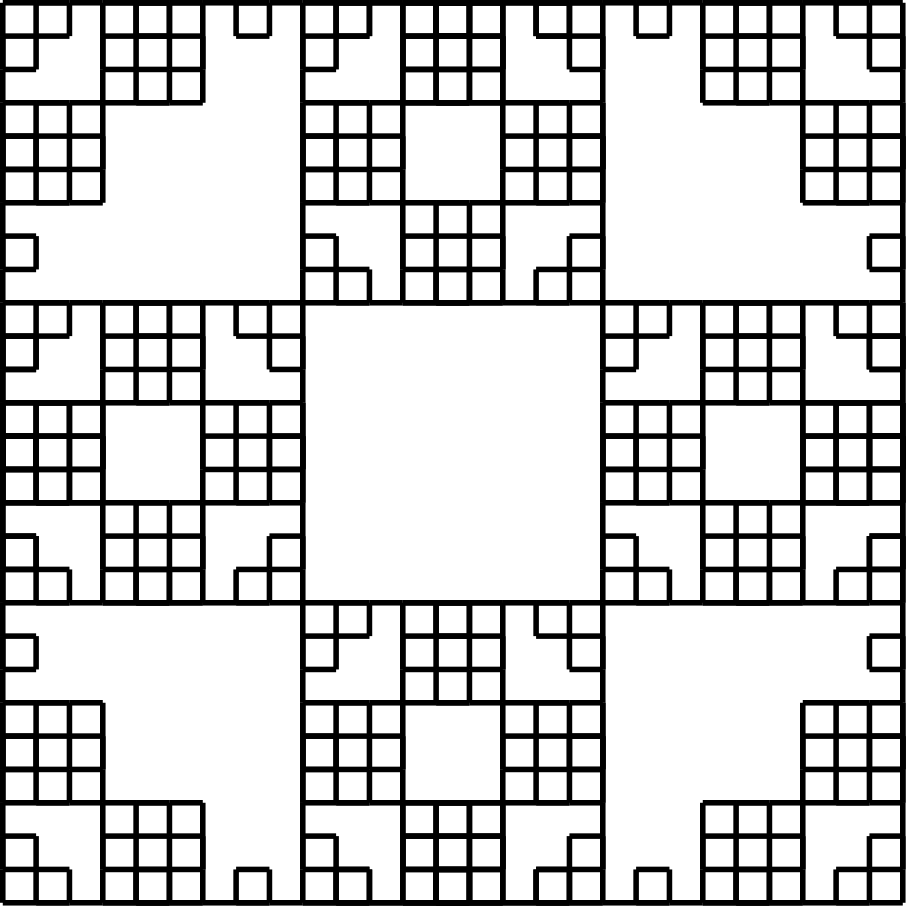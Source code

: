 <?xml version="1.0"?>
<!DOCTYPE ipe SYSTEM "ipe.dtd">
<ipe version="70212" creator="svgtoipe 20240516">
<ipestyle>
<layout paper="351 351" frame="351 351" origin="0 0" crop="no"/>
<opacity name="10%" value="0.10"/>
<opacity name="20%" value="0.20"/>
<opacity name="30%" value="0.30"/>
<opacity name="40%" value="0.40"/>
<opacity name="50%" value="0.50"/>
<opacity name="60%" value="0.60"/>
<opacity name="70%" value="0.70"/>
<opacity name="80%" value="0.80"/>
<opacity name="90%" value="0.90"/>
<pathstyle cap="0" join="0" fillrule="wind"/>
</ipestyle>
<page>
<group matrix="1 0 0 -1 -465 536">
<path stroke="0 0 0" pen="2">
479 523 m 491 523 l
</path>
<path stroke="0 0 0" pen="2">
491 523 m 503 523 l
</path>
<path stroke="0 0 0" pen="2">
503 523 m 503 511 l
</path>
<path stroke="0 0 0" pen="2">
503 511 m 491 511 l
</path>
<path stroke="0 0 0" pen="2">
491 511 m 491 523 l
</path>
<path stroke="0 0 0" pen="2">
491 523 m 503 523 l
</path>
<path stroke="0 0 0" pen="2">
503 523 m 515 523 l
</path>
<path stroke="0 0 0" pen="2">
515 523 m 527 523 l
</path>
<path stroke="0 0 0" pen="2">
527 523 m 539 523 l
</path>
<path stroke="0 0 0" pen="2">
539 523 m 539 511 l
</path>
<path stroke="0 0 0" pen="2">
539 511 m 527 511 l
</path>
<path stroke="0 0 0" pen="2">
527 511 m 527 523 l
</path>
<path stroke="0 0 0" pen="2">
527 523 m 539 523 l
</path>
<path stroke="0 0 0" pen="2">
539 523 m 551 523 l
</path>
<path stroke="0 0 0" pen="2">
551 523 m 551 511 l
</path>
<path stroke="0 0 0" pen="2">
551 511 m 551 499 l
</path>
<path stroke="0 0 0" pen="2">
551 499 m 539 499 l
</path>
<path stroke="0 0 0" pen="2">
539 499 m 539 511 l
</path>
<path stroke="0 0 0" pen="2">
539 511 m 551 511 l
</path>
<path stroke="0 0 0" pen="2">
551 511 m 551 499 l
</path>
<path stroke="0 0 0" pen="2">
551 499 m 551 487 l
</path>
<path stroke="0 0 0" pen="2">
551 487 m 539 487 l
</path>
<path stroke="0 0 0" pen="2">
539 487 m 527 487 l
</path>
<path stroke="0 0 0" pen="2">
527 487 m 527 499 l
</path>
<path stroke="0 0 0" pen="2">
527 499 m 539 499 l
</path>
<path stroke="0 0 0" pen="2">
539 499 m 539 487 l
</path>
<path stroke="0 0 0" pen="2">
539 487 m 527 487 l
</path>
<path stroke="0 0 0" pen="2">
527 487 m 515 487 l
</path>
<path stroke="0 0 0" pen="2">
515 487 m 515 499 l
</path>
<path stroke="0 0 0" pen="2">
515 499 m 515 511 l
</path>
<path stroke="0 0 0" pen="2">
515 511 m 527 511 l
</path>
<path stroke="0 0 0" pen="2">
527 511 m 527 499 l
</path>
<path stroke="0 0 0" pen="2">
527 499 m 515 499 l
</path>
<path stroke="0 0 0" pen="2">
515 499 m 515 511 l
</path>
<path stroke="0 0 0" pen="2">
515 511 m 515 523 l
</path>
<path stroke="0 0 0" pen="2">
515 523 m 527 523 l
</path>
<path stroke="0 0 0" pen="2">
527 523 m 539 523 l
</path>
<path stroke="0 0 0" pen="2">
539 523 m 539 511 l
</path>
<path stroke="0 0 0" pen="2">
539 511 m 527 511 l
</path>
<path stroke="0 0 0" pen="2">
527 511 m 527 523 l
</path>
<path stroke="0 0 0" pen="2">
527 523 m 539 523 l
</path>
<path stroke="0 0 0" pen="2">
539 523 m 551 523 l
</path>
<path stroke="0 0 0" pen="2">
551 523 m 563 523 l
</path>
<path stroke="0 0 0" pen="2">
563 523 m 575 523 l
</path>
<path stroke="0 0 0" pen="2">
575 523 m 575 511 l
</path>
<path stroke="0 0 0" pen="2">
575 511 m 563 511 l
</path>
<path stroke="0 0 0" pen="2">
563 511 m 563 523 l
</path>
<path stroke="0 0 0" pen="2">
563 523 m 575 523 l
</path>
<path stroke="0 0 0" pen="2">
575 523 m 587 523 l
</path>
<path stroke="0 0 0" pen="2">
587 523 m 599 523 l
</path>
<path stroke="0 0 0" pen="2">
599 523 m 611 523 l
</path>
<path stroke="0 0 0" pen="2">
611 523 m 611 511 l
</path>
<path stroke="0 0 0" pen="2">
611 511 m 599 511 l
</path>
<path stroke="0 0 0" pen="2">
599 511 m 599 523 l
</path>
<path stroke="0 0 0" pen="2">
599 523 m 611 523 l
</path>
<path stroke="0 0 0" pen="2">
611 523 m 623 523 l
</path>
<path stroke="0 0 0" pen="2">
623 523 m 635 523 l
</path>
<path stroke="0 0 0" pen="2">
635 523 m 647 523 l
</path>
<path stroke="0 0 0" pen="2">
647 523 m 647 511 l
</path>
<path stroke="0 0 0" pen="2">
647 511 m 635 511 l
</path>
<path stroke="0 0 0" pen="2">
635 511 m 635 523 l
</path>
<path stroke="0 0 0" pen="2">
635 523 m 647 523 l
</path>
<path stroke="0 0 0" pen="2">
647 523 m 659 523 l
</path>
<path stroke="0 0 0" pen="2">
659 523 m 659 511 l
</path>
<path stroke="0 0 0" pen="2">
659 511 m 659 499 l
</path>
<path stroke="0 0 0" pen="2">
659 499 m 647 499 l
</path>
<path stroke="0 0 0" pen="2">
647 499 m 647 511 l
</path>
<path stroke="0 0 0" pen="2">
647 511 m 659 511 l
</path>
<path stroke="0 0 0" pen="2">
659 511 m 659 499 l
</path>
<path stroke="0 0 0" pen="2">
659 499 m 659 487 l
</path>
<path stroke="0 0 0" pen="2">
659 487 m 647 487 l
</path>
<path stroke="0 0 0" pen="2">
647 487 m 635 487 l
</path>
<path stroke="0 0 0" pen="2">
635 487 m 635 499 l
</path>
<path stroke="0 0 0" pen="2">
635 499 m 647 499 l
</path>
<path stroke="0 0 0" pen="2">
647 499 m 647 487 l
</path>
<path stroke="0 0 0" pen="2">
647 487 m 635 487 l
</path>
<path stroke="0 0 0" pen="2">
635 487 m 623 487 l
</path>
<path stroke="0 0 0" pen="2">
623 487 m 623 499 l
</path>
<path stroke="0 0 0" pen="2">
623 499 m 623 511 l
</path>
<path stroke="0 0 0" pen="2">
623 511 m 635 511 l
</path>
<path stroke="0 0 0" pen="2">
635 511 m 635 499 l
</path>
<path stroke="0 0 0" pen="2">
635 499 m 623 499 l
</path>
<path stroke="0 0 0" pen="2">
623 499 m 623 511 l
</path>
<path stroke="0 0 0" pen="2">
623 511 m 623 523 l
</path>
<path stroke="0 0 0" pen="2">
623 523 m 635 523 l
</path>
<path stroke="0 0 0" pen="2">
635 523 m 647 523 l
</path>
<path stroke="0 0 0" pen="2">
647 523 m 647 511 l
</path>
<path stroke="0 0 0" pen="2">
647 511 m 635 511 l
</path>
<path stroke="0 0 0" pen="2">
635 511 m 635 523 l
</path>
<path stroke="0 0 0" pen="2">
635 523 m 647 523 l
</path>
<path stroke="0 0 0" pen="2">
647 523 m 659 523 l
</path>
<path stroke="0 0 0" pen="2">
659 523 m 671 523 l
</path>
<path stroke="0 0 0" pen="2">
671 523 m 683 523 l
</path>
<path stroke="0 0 0" pen="2">
683 523 m 683 511 l
</path>
<path stroke="0 0 0" pen="2">
683 511 m 671 511 l
</path>
<path stroke="0 0 0" pen="2">
671 511 m 671 523 l
</path>
<path stroke="0 0 0" pen="2">
671 523 m 683 523 l
</path>
<path stroke="0 0 0" pen="2">
683 523 m 695 523 l
</path>
<path stroke="0 0 0" pen="2">
695 523 m 695 511 l
</path>
<path stroke="0 0 0" pen="2">
695 511 m 695 499 l
</path>
<path stroke="0 0 0" pen="2">
695 499 m 683 499 l
</path>
<path stroke="0 0 0" pen="2">
683 499 m 683 511 l
</path>
<path stroke="0 0 0" pen="2">
683 511 m 695 511 l
</path>
<path stroke="0 0 0" pen="2">
695 511 m 695 499 l
</path>
<path stroke="0 0 0" pen="2">
695 499 m 695 487 l
</path>
<path stroke="0 0 0" pen="2">
695 487 m 695 475 l
</path>
<path stroke="0 0 0" pen="2">
695 475 m 695 463 l
</path>
<path stroke="0 0 0" pen="2">
695 463 m 683 463 l
</path>
<path stroke="0 0 0" pen="2">
683 463 m 683 475 l
</path>
<path stroke="0 0 0" pen="2">
683 475 m 695 475 l
</path>
<path stroke="0 0 0" pen="2">
695 475 m 695 463 l
</path>
<path stroke="0 0 0" pen="2">
695 463 m 695 451 l
</path>
<path stroke="0 0 0" pen="2">
695 451 m 683 451 l
</path>
<path stroke="0 0 0" pen="2">
683 451 m 671 451 l
</path>
<path stroke="0 0 0" pen="2">
671 451 m 671 463 l
</path>
<path stroke="0 0 0" pen="2">
671 463 m 683 463 l
</path>
<path stroke="0 0 0" pen="2">
683 463 m 683 451 l
</path>
<path stroke="0 0 0" pen="2">
683 451 m 671 451 l
</path>
<path stroke="0 0 0" pen="2">
671 451 m 659 451 l
</path>
<path stroke="0 0 0" pen="2">
659 451 m 659 463 l
</path>
<path stroke="0 0 0" pen="2">
659 463 m 659 475 l
</path>
<path stroke="0 0 0" pen="2">
659 475 m 671 475 l
</path>
<path stroke="0 0 0" pen="2">
671 475 m 671 463 l
</path>
<path stroke="0 0 0" pen="2">
671 463 m 659 463 l
</path>
<path stroke="0 0 0" pen="2">
659 463 m 659 475 l
</path>
<path stroke="0 0 0" pen="2">
659 475 m 659 487 l
</path>
<path stroke="0 0 0" pen="2">
659 487 m 671 487 l
</path>
<path stroke="0 0 0" pen="2">
671 487 m 683 487 l
</path>
<path stroke="0 0 0" pen="2">
683 487 m 683 475 l
</path>
<path stroke="0 0 0" pen="2">
683 475 m 671 475 l
</path>
<path stroke="0 0 0" pen="2">
671 475 m 671 487 l
</path>
<path stroke="0 0 0" pen="2">
671 487 m 683 487 l
</path>
<path stroke="0 0 0" pen="2">
683 487 m 695 487 l
</path>
<path stroke="0 0 0" pen="2">
695 487 m 695 475 l
</path>
<path stroke="0 0 0" pen="2">
695 475 m 695 463 l
</path>
<path stroke="0 0 0" pen="2">
695 463 m 683 463 l
</path>
<path stroke="0 0 0" pen="2">
683 463 m 683 475 l
</path>
<path stroke="0 0 0" pen="2">
683 475 m 695 475 l
</path>
<path stroke="0 0 0" pen="2">
695 475 m 695 463 l
</path>
<path stroke="0 0 0" pen="2">
695 463 m 695 451 l
</path>
<path stroke="0 0 0" pen="2">
695 451 m 695 439 l
</path>
<path stroke="0 0 0" pen="2">
695 439 m 695 427 l
</path>
<path stroke="0 0 0" pen="2">
695 427 m 683 427 l
</path>
<path stroke="0 0 0" pen="2">
683 427 m 683 439 l
</path>
<path stroke="0 0 0" pen="2">
683 439 m 695 439 l
</path>
<path stroke="0 0 0" pen="2">
695 439 m 695 427 l
</path>
<path stroke="0 0 0" pen="2">
695 427 m 695 415 l
</path>
<path stroke="0 0 0" pen="2">
695 415 m 683 415 l
</path>
<path stroke="0 0 0" pen="2">
683 415 m 671 415 l
</path>
<path stroke="0 0 0" pen="2">
671 415 m 671 427 l
</path>
<path stroke="0 0 0" pen="2">
671 427 m 683 427 l
</path>
<path stroke="0 0 0" pen="2">
683 427 m 683 415 l
</path>
<path stroke="0 0 0" pen="2">
683 415 m 671 415 l
</path>
<path stroke="0 0 0" pen="2">
671 415 m 659 415 l
</path>
<path stroke="0 0 0" pen="2">
659 415 m 647 415 l
</path>
<path stroke="0 0 0" pen="2">
647 415 m 635 415 l
</path>
<path stroke="0 0 0" pen="2">
635 415 m 635 427 l
</path>
<path stroke="0 0 0" pen="2">
635 427 m 647 427 l
</path>
<path stroke="0 0 0" pen="2">
647 427 m 647 415 l
</path>
<path stroke="0 0 0" pen="2">
647 415 m 635 415 l
</path>
<path stroke="0 0 0" pen="2">
635 415 m 623 415 l
</path>
<path stroke="0 0 0" pen="2">
623 415 m 623 427 l
</path>
<path stroke="0 0 0" pen="2">
623 427 m 623 439 l
</path>
<path stroke="0 0 0" pen="2">
623 439 m 635 439 l
</path>
<path stroke="0 0 0" pen="2">
635 439 m 635 427 l
</path>
<path stroke="0 0 0" pen="2">
635 427 m 623 427 l
</path>
<path stroke="0 0 0" pen="2">
623 427 m 623 439 l
</path>
<path stroke="0 0 0" pen="2">
623 439 m 623 451 l
</path>
<path stroke="0 0 0" pen="2">
623 451 m 635 451 l
</path>
<path stroke="0 0 0" pen="2">
635 451 m 647 451 l
</path>
<path stroke="0 0 0" pen="2">
647 451 m 647 439 l
</path>
<path stroke="0 0 0" pen="2">
647 439 m 635 439 l
</path>
<path stroke="0 0 0" pen="2">
635 439 m 635 451 l
</path>
<path stroke="0 0 0" pen="2">
635 451 m 647 451 l
</path>
<path stroke="0 0 0" pen="2">
647 451 m 659 451 l
</path>
<path stroke="0 0 0" pen="2">
659 451 m 659 439 l
</path>
<path stroke="0 0 0" pen="2">
659 439 m 659 427 l
</path>
<path stroke="0 0 0" pen="2">
659 427 m 647 427 l
</path>
<path stroke="0 0 0" pen="2">
647 427 m 647 439 l
</path>
<path stroke="0 0 0" pen="2">
647 439 m 659 439 l
</path>
<path stroke="0 0 0" pen="2">
659 439 m 659 427 l
</path>
<path stroke="0 0 0" pen="2">
659 427 m 659 415 l
</path>
<path stroke="0 0 0" pen="2">
659 415 m 647 415 l
</path>
<path stroke="0 0 0" pen="2">
647 415 m 635 415 l
</path>
<path stroke="0 0 0" pen="2">
635 415 m 635 427 l
</path>
<path stroke="0 0 0" pen="2">
635 427 m 647 427 l
</path>
<path stroke="0 0 0" pen="2">
647 427 m 647 415 l
</path>
<path stroke="0 0 0" pen="2">
647 415 m 635 415 l
</path>
<path stroke="0 0 0" pen="2">
635 415 m 623 415 l
</path>
<path stroke="0 0 0" pen="2">
623 415 m 611 415 l
</path>
<path stroke="0 0 0" pen="2">
611 415 m 599 415 l
</path>
<path stroke="0 0 0" pen="2">
599 415 m 599 427 l
</path>
<path stroke="0 0 0" pen="2">
599 427 m 611 427 l
</path>
<path stroke="0 0 0" pen="2">
611 427 m 611 415 l
</path>
<path stroke="0 0 0" pen="2">
611 415 m 599 415 l
</path>
<path stroke="0 0 0" pen="2">
599 415 m 587 415 l
</path>
<path stroke="0 0 0" pen="2">
587 415 m 587 427 l
</path>
<path stroke="0 0 0" pen="2">
587 427 m 587 439 l
</path>
<path stroke="0 0 0" pen="2">
587 439 m 599 439 l
</path>
<path stroke="0 0 0" pen="2">
599 439 m 599 427 l
</path>
<path stroke="0 0 0" pen="2">
599 427 m 587 427 l
</path>
<path stroke="0 0 0" pen="2">
587 427 m 587 439 l
</path>
<path stroke="0 0 0" pen="2">
587 439 m 587 451 l
</path>
<path stroke="0 0 0" pen="2">
587 451 m 587 463 l
</path>
<path stroke="0 0 0" pen="2">
587 463 m 587 475 l
</path>
<path stroke="0 0 0" pen="2">
587 475 m 599 475 l
</path>
<path stroke="0 0 0" pen="2">
599 475 m 599 463 l
</path>
<path stroke="0 0 0" pen="2">
599 463 m 587 463 l
</path>
<path stroke="0 0 0" pen="2">
587 463 m 587 475 l
</path>
<path stroke="0 0 0" pen="2">
587 475 m 587 487 l
</path>
<path stroke="0 0 0" pen="2">
587 487 m 599 487 l
</path>
<path stroke="0 0 0" pen="2">
599 487 m 611 487 l
</path>
<path stroke="0 0 0" pen="2">
611 487 m 611 475 l
</path>
<path stroke="0 0 0" pen="2">
611 475 m 599 475 l
</path>
<path stroke="0 0 0" pen="2">
599 475 m 599 487 l
</path>
<path stroke="0 0 0" pen="2">
599 487 m 611 487 l
</path>
<path stroke="0 0 0" pen="2">
611 487 m 623 487 l
</path>
<path stroke="0 0 0" pen="2">
623 487 m 623 475 l
</path>
<path stroke="0 0 0" pen="2">
623 475 m 623 463 l
</path>
<path stroke="0 0 0" pen="2">
623 463 m 611 463 l
</path>
<path stroke="0 0 0" pen="2">
611 463 m 611 475 l
</path>
<path stroke="0 0 0" pen="2">
611 475 m 623 475 l
</path>
<path stroke="0 0 0" pen="2">
623 475 m 623 463 l
</path>
<path stroke="0 0 0" pen="2">
623 463 m 623 451 l
</path>
<path stroke="0 0 0" pen="2">
623 451 m 611 451 l
</path>
<path stroke="0 0 0" pen="2">
611 451 m 599 451 l
</path>
<path stroke="0 0 0" pen="2">
599 451 m 599 463 l
</path>
<path stroke="0 0 0" pen="2">
599 463 m 611 463 l
</path>
<path stroke="0 0 0" pen="2">
611 463 m 611 451 l
</path>
<path stroke="0 0 0" pen="2">
611 451 m 599 451 l
</path>
<path stroke="0 0 0" pen="2">
599 451 m 587 451 l
</path>
<path stroke="0 0 0" pen="2">
587 451 m 587 463 l
</path>
<path stroke="0 0 0" pen="2">
587 463 m 587 475 l
</path>
<path stroke="0 0 0" pen="2">
587 475 m 599 475 l
</path>
<path stroke="0 0 0" pen="2">
599 475 m 599 463 l
</path>
<path stroke="0 0 0" pen="2">
599 463 m 587 463 l
</path>
<path stroke="0 0 0" pen="2">
587 463 m 587 475 l
</path>
<path stroke="0 0 0" pen="2">
587 475 m 587 487 l
</path>
<path stroke="0 0 0" pen="2">
587 487 m 587 499 l
</path>
<path stroke="0 0 0" pen="2">
587 499 m 587 511 l
</path>
<path stroke="0 0 0" pen="2">
587 511 m 599 511 l
</path>
<path stroke="0 0 0" pen="2">
599 511 m 599 499 l
</path>
<path stroke="0 0 0" pen="2">
599 499 m 587 499 l
</path>
<path stroke="0 0 0" pen="2">
587 499 m 587 511 l
</path>
<path stroke="0 0 0" pen="2">
587 511 m 587 523 l
</path>
<path stroke="0 0 0" pen="2">
587 523 m 599 523 l
</path>
<path stroke="0 0 0" pen="2">
599 523 m 611 523 l
</path>
<path stroke="0 0 0" pen="2">
611 523 m 611 511 l
</path>
<path stroke="0 0 0" pen="2">
611 511 m 599 511 l
</path>
<path stroke="0 0 0" pen="2">
599 511 m 599 523 l
</path>
<path stroke="0 0 0" pen="2">
599 523 m 611 523 l
</path>
<path stroke="0 0 0" pen="2">
611 523 m 623 523 l
</path>
<path stroke="0 0 0" pen="2">
623 523 m 635 523 l
</path>
<path stroke="0 0 0" pen="2">
635 523 m 647 523 l
</path>
<path stroke="0 0 0" pen="2">
647 523 m 647 511 l
</path>
<path stroke="0 0 0" pen="2">
647 511 m 635 511 l
</path>
<path stroke="0 0 0" pen="2">
635 511 m 635 523 l
</path>
<path stroke="0 0 0" pen="2">
635 523 m 647 523 l
</path>
<path stroke="0 0 0" pen="2">
647 523 m 659 523 l
</path>
<path stroke="0 0 0" pen="2">
659 523 m 659 511 l
</path>
<path stroke="0 0 0" pen="2">
659 511 m 659 499 l
</path>
<path stroke="0 0 0" pen="2">
659 499 m 647 499 l
</path>
<path stroke="0 0 0" pen="2">
647 499 m 647 511 l
</path>
<path stroke="0 0 0" pen="2">
647 511 m 659 511 l
</path>
<path stroke="0 0 0" pen="2">
659 511 m 659 499 l
</path>
<path stroke="0 0 0" pen="2">
659 499 m 659 487 l
</path>
<path stroke="0 0 0" pen="2">
659 487 m 647 487 l
</path>
<path stroke="0 0 0" pen="2">
647 487 m 635 487 l
</path>
<path stroke="0 0 0" pen="2">
635 487 m 635 499 l
</path>
<path stroke="0 0 0" pen="2">
635 499 m 647 499 l
</path>
<path stroke="0 0 0" pen="2">
647 499 m 647 487 l
</path>
<path stroke="0 0 0" pen="2">
647 487 m 635 487 l
</path>
<path stroke="0 0 0" pen="2">
635 487 m 623 487 l
</path>
<path stroke="0 0 0" pen="2">
623 487 m 623 499 l
</path>
<path stroke="0 0 0" pen="2">
623 499 m 623 511 l
</path>
<path stroke="0 0 0" pen="2">
623 511 m 635 511 l
</path>
<path stroke="0 0 0" pen="2">
635 511 m 635 499 l
</path>
<path stroke="0 0 0" pen="2">
635 499 m 623 499 l
</path>
<path stroke="0 0 0" pen="2">
623 499 m 623 511 l
</path>
<path stroke="0 0 0" pen="2">
623 511 m 623 523 l
</path>
<path stroke="0 0 0" pen="2">
623 523 m 635 523 l
</path>
<path stroke="0 0 0" pen="2">
635 523 m 647 523 l
</path>
<path stroke="0 0 0" pen="2">
647 523 m 647 511 l
</path>
<path stroke="0 0 0" pen="2">
647 511 m 635 511 l
</path>
<path stroke="0 0 0" pen="2">
635 511 m 635 523 l
</path>
<path stroke="0 0 0" pen="2">
635 523 m 647 523 l
</path>
<path stroke="0 0 0" pen="2">
647 523 m 659 523 l
</path>
<path stroke="0 0 0" pen="2">
659 523 m 671 523 l
</path>
<path stroke="0 0 0" pen="2">
671 523 m 683 523 l
</path>
<path stroke="0 0 0" pen="2">
683 523 m 683 511 l
</path>
<path stroke="0 0 0" pen="2">
683 511 m 671 511 l
</path>
<path stroke="0 0 0" pen="2">
671 511 m 671 523 l
</path>
<path stroke="0 0 0" pen="2">
671 523 m 683 523 l
</path>
<path stroke="0 0 0" pen="2">
683 523 m 695 523 l
</path>
<path stroke="0 0 0" pen="2">
695 523 m 707 523 l
</path>
<path stroke="0 0 0" pen="2">
707 523 m 719 523 l
</path>
<path stroke="0 0 0" pen="2">
719 523 m 719 511 l
</path>
<path stroke="0 0 0" pen="2">
719 511 m 707 511 l
</path>
<path stroke="0 0 0" pen="2">
707 511 m 707 523 l
</path>
<path stroke="0 0 0" pen="2">
707 523 m 719 523 l
</path>
<path stroke="0 0 0" pen="2">
719 523 m 731 523 l
</path>
<path stroke="0 0 0" pen="2">
731 523 m 743 523 l
</path>
<path stroke="0 0 0" pen="2">
743 523 m 755 523 l
</path>
<path stroke="0 0 0" pen="2">
755 523 m 755 511 l
</path>
<path stroke="0 0 0" pen="2">
755 511 m 743 511 l
</path>
<path stroke="0 0 0" pen="2">
743 511 m 743 523 l
</path>
<path stroke="0 0 0" pen="2">
743 523 m 755 523 l
</path>
<path stroke="0 0 0" pen="2">
755 523 m 767 523 l
</path>
<path stroke="0 0 0" pen="2">
767 523 m 767 511 l
</path>
<path stroke="0 0 0" pen="2">
767 511 m 767 499 l
</path>
<path stroke="0 0 0" pen="2">
767 499 m 755 499 l
</path>
<path stroke="0 0 0" pen="2">
755 499 m 755 511 l
</path>
<path stroke="0 0 0" pen="2">
755 511 m 767 511 l
</path>
<path stroke="0 0 0" pen="2">
767 511 m 767 499 l
</path>
<path stroke="0 0 0" pen="2">
767 499 m 767 487 l
</path>
<path stroke="0 0 0" pen="2">
767 487 m 755 487 l
</path>
<path stroke="0 0 0" pen="2">
755 487 m 743 487 l
</path>
<path stroke="0 0 0" pen="2">
743 487 m 743 499 l
</path>
<path stroke="0 0 0" pen="2">
743 499 m 755 499 l
</path>
<path stroke="0 0 0" pen="2">
755 499 m 755 487 l
</path>
<path stroke="0 0 0" pen="2">
755 487 m 743 487 l
</path>
<path stroke="0 0 0" pen="2">
743 487 m 731 487 l
</path>
<path stroke="0 0 0" pen="2">
731 487 m 731 499 l
</path>
<path stroke="0 0 0" pen="2">
731 499 m 731 511 l
</path>
<path stroke="0 0 0" pen="2">
731 511 m 743 511 l
</path>
<path stroke="0 0 0" pen="2">
743 511 m 743 499 l
</path>
<path stroke="0 0 0" pen="2">
743 499 m 731 499 l
</path>
<path stroke="0 0 0" pen="2">
731 499 m 731 511 l
</path>
<path stroke="0 0 0" pen="2">
731 511 m 731 523 l
</path>
<path stroke="0 0 0" pen="2">
731 523 m 743 523 l
</path>
<path stroke="0 0 0" pen="2">
743 523 m 755 523 l
</path>
<path stroke="0 0 0" pen="2">
755 523 m 755 511 l
</path>
<path stroke="0 0 0" pen="2">
755 511 m 743 511 l
</path>
<path stroke="0 0 0" pen="2">
743 511 m 743 523 l
</path>
<path stroke="0 0 0" pen="2">
743 523 m 755 523 l
</path>
<path stroke="0 0 0" pen="2">
755 523 m 767 523 l
</path>
<path stroke="0 0 0" pen="2">
767 523 m 779 523 l
</path>
<path stroke="0 0 0" pen="2">
779 523 m 791 523 l
</path>
<path stroke="0 0 0" pen="2">
791 523 m 791 511 l
</path>
<path stroke="0 0 0" pen="2">
791 511 m 779 511 l
</path>
<path stroke="0 0 0" pen="2">
779 511 m 779 523 l
</path>
<path stroke="0 0 0" pen="2">
779 523 m 791 523 l
</path>
<path stroke="0 0 0" pen="2">
791 523 m 803 523 l
</path>
<path stroke="0 0 0" pen="2">
803 523 m 803 511 l
</path>
<path stroke="0 0 0" pen="2">
803 511 m 803 499 l
</path>
<path stroke="0 0 0" pen="2">
803 499 m 791 499 l
</path>
<path stroke="0 0 0" pen="2">
791 499 m 791 511 l
</path>
<path stroke="0 0 0" pen="2">
791 511 m 803 511 l
</path>
<path stroke="0 0 0" pen="2">
803 511 m 803 499 l
</path>
<path stroke="0 0 0" pen="2">
803 499 m 803 487 l
</path>
<path stroke="0 0 0" pen="2">
803 487 m 803 475 l
</path>
<path stroke="0 0 0" pen="2">
803 475 m 803 463 l
</path>
<path stroke="0 0 0" pen="2">
803 463 m 791 463 l
</path>
<path stroke="0 0 0" pen="2">
791 463 m 791 475 l
</path>
<path stroke="0 0 0" pen="2">
791 475 m 803 475 l
</path>
<path stroke="0 0 0" pen="2">
803 475 m 803 463 l
</path>
<path stroke="0 0 0" pen="2">
803 463 m 803 451 l
</path>
<path stroke="0 0 0" pen="2">
803 451 m 791 451 l
</path>
<path stroke="0 0 0" pen="2">
791 451 m 779 451 l
</path>
<path stroke="0 0 0" pen="2">
779 451 m 779 463 l
</path>
<path stroke="0 0 0" pen="2">
779 463 m 791 463 l
</path>
<path stroke="0 0 0" pen="2">
791 463 m 791 451 l
</path>
<path stroke="0 0 0" pen="2">
791 451 m 779 451 l
</path>
<path stroke="0 0 0" pen="2">
779 451 m 767 451 l
</path>
<path stroke="0 0 0" pen="2">
767 451 m 767 463 l
</path>
<path stroke="0 0 0" pen="2">
767 463 m 767 475 l
</path>
<path stroke="0 0 0" pen="2">
767 475 m 779 475 l
</path>
<path stroke="0 0 0" pen="2">
779 475 m 779 463 l
</path>
<path stroke="0 0 0" pen="2">
779 463 m 767 463 l
</path>
<path stroke="0 0 0" pen="2">
767 463 m 767 475 l
</path>
<path stroke="0 0 0" pen="2">
767 475 m 767 487 l
</path>
<path stroke="0 0 0" pen="2">
767 487 m 779 487 l
</path>
<path stroke="0 0 0" pen="2">
779 487 m 791 487 l
</path>
<path stroke="0 0 0" pen="2">
791 487 m 791 475 l
</path>
<path stroke="0 0 0" pen="2">
791 475 m 779 475 l
</path>
<path stroke="0 0 0" pen="2">
779 475 m 779 487 l
</path>
<path stroke="0 0 0" pen="2">
779 487 m 791 487 l
</path>
<path stroke="0 0 0" pen="2">
791 487 m 803 487 l
</path>
<path stroke="0 0 0" pen="2">
803 487 m 803 475 l
</path>
<path stroke="0 0 0" pen="2">
803 475 m 803 463 l
</path>
<path stroke="0 0 0" pen="2">
803 463 m 791 463 l
</path>
<path stroke="0 0 0" pen="2">
791 463 m 791 475 l
</path>
<path stroke="0 0 0" pen="2">
791 475 m 803 475 l
</path>
<path stroke="0 0 0" pen="2">
803 475 m 803 463 l
</path>
<path stroke="0 0 0" pen="2">
803 463 m 803 451 l
</path>
<path stroke="0 0 0" pen="2">
803 451 m 803 439 l
</path>
<path stroke="0 0 0" pen="2">
803 439 m 803 427 l
</path>
<path stroke="0 0 0" pen="2">
803 427 m 791 427 l
</path>
<path stroke="0 0 0" pen="2">
791 427 m 791 439 l
</path>
<path stroke="0 0 0" pen="2">
791 439 m 803 439 l
</path>
<path stroke="0 0 0" pen="2">
803 439 m 803 427 l
</path>
<path stroke="0 0 0" pen="2">
803 427 m 803 415 l
</path>
<path stroke="0 0 0" pen="2">
803 415 m 803 403 l
</path>
<path stroke="0 0 0" pen="2">
803 403 m 803 391 l
</path>
<path stroke="0 0 0" pen="2">
803 391 m 791 391 l
</path>
<path stroke="0 0 0" pen="2">
791 391 m 791 403 l
</path>
<path stroke="0 0 0" pen="2">
791 403 m 803 403 l
</path>
<path stroke="0 0 0" pen="2">
803 403 m 803 391 l
</path>
<path stroke="0 0 0" pen="2">
803 391 m 803 379 l
</path>
<path stroke="0 0 0" pen="2">
803 379 m 803 367 l
</path>
<path stroke="0 0 0" pen="2">
803 367 m 803 355 l
</path>
<path stroke="0 0 0" pen="2">
803 355 m 791 355 l
</path>
<path stroke="0 0 0" pen="2">
791 355 m 791 367 l
</path>
<path stroke="0 0 0" pen="2">
791 367 m 803 367 l
</path>
<path stroke="0 0 0" pen="2">
803 367 m 803 355 l
</path>
<path stroke="0 0 0" pen="2">
803 355 m 803 343 l
</path>
<path stroke="0 0 0" pen="2">
803 343 m 791 343 l
</path>
<path stroke="0 0 0" pen="2">
791 343 m 779 343 l
</path>
<path stroke="0 0 0" pen="2">
779 343 m 779 355 l
</path>
<path stroke="0 0 0" pen="2">
779 355 m 791 355 l
</path>
<path stroke="0 0 0" pen="2">
791 355 m 791 343 l
</path>
<path stroke="0 0 0" pen="2">
791 343 m 779 343 l
</path>
<path stroke="0 0 0" pen="2">
779 343 m 767 343 l
</path>
<path stroke="0 0 0" pen="2">
767 343 m 767 355 l
</path>
<path stroke="0 0 0" pen="2">
767 355 m 767 367 l
</path>
<path stroke="0 0 0" pen="2">
767 367 m 779 367 l
</path>
<path stroke="0 0 0" pen="2">
779 367 m 779 355 l
</path>
<path stroke="0 0 0" pen="2">
779 355 m 767 355 l
</path>
<path stroke="0 0 0" pen="2">
767 355 m 767 367 l
</path>
<path stroke="0 0 0" pen="2">
767 367 m 767 379 l
</path>
<path stroke="0 0 0" pen="2">
767 379 m 779 379 l
</path>
<path stroke="0 0 0" pen="2">
779 379 m 791 379 l
</path>
<path stroke="0 0 0" pen="2">
791 379 m 791 367 l
</path>
<path stroke="0 0 0" pen="2">
791 367 m 779 367 l
</path>
<path stroke="0 0 0" pen="2">
779 367 m 779 379 l
</path>
<path stroke="0 0 0" pen="2">
779 379 m 791 379 l
</path>
<path stroke="0 0 0" pen="2">
791 379 m 803 379 l
</path>
<path stroke="0 0 0" pen="2">
803 379 m 803 367 l
</path>
<path stroke="0 0 0" pen="2">
803 367 m 803 355 l
</path>
<path stroke="0 0 0" pen="2">
803 355 m 791 355 l
</path>
<path stroke="0 0 0" pen="2">
791 355 m 791 367 l
</path>
<path stroke="0 0 0" pen="2">
791 367 m 803 367 l
</path>
<path stroke="0 0 0" pen="2">
803 367 m 803 355 l
</path>
<path stroke="0 0 0" pen="2">
803 355 m 803 343 l
</path>
<path stroke="0 0 0" pen="2">
803 343 m 803 331 l
</path>
<path stroke="0 0 0" pen="2">
803 331 m 803 319 l
</path>
<path stroke="0 0 0" pen="2">
803 319 m 791 319 l
</path>
<path stroke="0 0 0" pen="2">
791 319 m 791 331 l
</path>
<path stroke="0 0 0" pen="2">
791 331 m 803 331 l
</path>
<path stroke="0 0 0" pen="2">
803 331 m 803 319 l
</path>
<path stroke="0 0 0" pen="2">
803 319 m 803 307 l
</path>
<path stroke="0 0 0" pen="2">
803 307 m 791 307 l
</path>
<path stroke="0 0 0" pen="2">
791 307 m 779 307 l
</path>
<path stroke="0 0 0" pen="2">
779 307 m 779 319 l
</path>
<path stroke="0 0 0" pen="2">
779 319 m 791 319 l
</path>
<path stroke="0 0 0" pen="2">
791 319 m 791 307 l
</path>
<path stroke="0 0 0" pen="2">
791 307 m 779 307 l
</path>
<path stroke="0 0 0" pen="2">
779 307 m 767 307 l
</path>
<path stroke="0 0 0" pen="2">
767 307 m 755 307 l
</path>
<path stroke="0 0 0" pen="2">
755 307 m 743 307 l
</path>
<path stroke="0 0 0" pen="2">
743 307 m 743 319 l
</path>
<path stroke="0 0 0" pen="2">
743 319 m 755 319 l
</path>
<path stroke="0 0 0" pen="2">
755 319 m 755 307 l
</path>
<path stroke="0 0 0" pen="2">
755 307 m 743 307 l
</path>
<path stroke="0 0 0" pen="2">
743 307 m 731 307 l
</path>
<path stroke="0 0 0" pen="2">
731 307 m 731 319 l
</path>
<path stroke="0 0 0" pen="2">
731 319 m 731 331 l
</path>
<path stroke="0 0 0" pen="2">
731 331 m 743 331 l
</path>
<path stroke="0 0 0" pen="2">
743 331 m 743 319 l
</path>
<path stroke="0 0 0" pen="2">
743 319 m 731 319 l
</path>
<path stroke="0 0 0" pen="2">
731 319 m 731 331 l
</path>
<path stroke="0 0 0" pen="2">
731 331 m 731 343 l
</path>
<path stroke="0 0 0" pen="2">
731 343 m 743 343 l
</path>
<path stroke="0 0 0" pen="2">
743 343 m 755 343 l
</path>
<path stroke="0 0 0" pen="2">
755 343 m 755 331 l
</path>
<path stroke="0 0 0" pen="2">
755 331 m 743 331 l
</path>
<path stroke="0 0 0" pen="2">
743 331 m 743 343 l
</path>
<path stroke="0 0 0" pen="2">
743 343 m 755 343 l
</path>
<path stroke="0 0 0" pen="2">
755 343 m 767 343 l
</path>
<path stroke="0 0 0" pen="2">
767 343 m 767 331 l
</path>
<path stroke="0 0 0" pen="2">
767 331 m 767 319 l
</path>
<path stroke="0 0 0" pen="2">
767 319 m 755 319 l
</path>
<path stroke="0 0 0" pen="2">
755 319 m 755 331 l
</path>
<path stroke="0 0 0" pen="2">
755 331 m 767 331 l
</path>
<path stroke="0 0 0" pen="2">
767 331 m 767 319 l
</path>
<path stroke="0 0 0" pen="2">
767 319 m 767 307 l
</path>
<path stroke="0 0 0" pen="2">
767 307 m 755 307 l
</path>
<path stroke="0 0 0" pen="2">
755 307 m 743 307 l
</path>
<path stroke="0 0 0" pen="2">
743 307 m 743 319 l
</path>
<path stroke="0 0 0" pen="2">
743 319 m 755 319 l
</path>
<path stroke="0 0 0" pen="2">
755 319 m 755 307 l
</path>
<path stroke="0 0 0" pen="2">
755 307 m 743 307 l
</path>
<path stroke="0 0 0" pen="2">
743 307 m 731 307 l
</path>
<path stroke="0 0 0" pen="2">
731 307 m 719 307 l
</path>
<path stroke="0 0 0" pen="2">
719 307 m 707 307 l
</path>
<path stroke="0 0 0" pen="2">
707 307 m 707 319 l
</path>
<path stroke="0 0 0" pen="2">
707 319 m 719 319 l
</path>
<path stroke="0 0 0" pen="2">
719 319 m 719 307 l
</path>
<path stroke="0 0 0" pen="2">
719 307 m 707 307 l
</path>
<path stroke="0 0 0" pen="2">
707 307 m 695 307 l
</path>
<path stroke="0 0 0" pen="2">
695 307 m 695 319 l
</path>
<path stroke="0 0 0" pen="2">
695 319 m 695 331 l
</path>
<path stroke="0 0 0" pen="2">
695 331 m 707 331 l
</path>
<path stroke="0 0 0" pen="2">
707 331 m 707 319 l
</path>
<path stroke="0 0 0" pen="2">
707 319 m 695 319 l
</path>
<path stroke="0 0 0" pen="2">
695 319 m 695 331 l
</path>
<path stroke="0 0 0" pen="2">
695 331 m 695 343 l
</path>
<path stroke="0 0 0" pen="2">
695 343 m 695 355 l
</path>
<path stroke="0 0 0" pen="2">
695 355 m 695 367 l
</path>
<path stroke="0 0 0" pen="2">
695 367 m 707 367 l
</path>
<path stroke="0 0 0" pen="2">
707 367 m 707 355 l
</path>
<path stroke="0 0 0" pen="2">
707 355 m 695 355 l
</path>
<path stroke="0 0 0" pen="2">
695 355 m 695 367 l
</path>
<path stroke="0 0 0" pen="2">
695 367 m 695 379 l
</path>
<path stroke="0 0 0" pen="2">
695 379 m 707 379 l
</path>
<path stroke="0 0 0" pen="2">
707 379 m 719 379 l
</path>
<path stroke="0 0 0" pen="2">
719 379 m 719 367 l
</path>
<path stroke="0 0 0" pen="2">
719 367 m 707 367 l
</path>
<path stroke="0 0 0" pen="2">
707 367 m 707 379 l
</path>
<path stroke="0 0 0" pen="2">
707 379 m 719 379 l
</path>
<path stroke="0 0 0" pen="2">
719 379 m 731 379 l
</path>
<path stroke="0 0 0" pen="2">
731 379 m 731 367 l
</path>
<path stroke="0 0 0" pen="2">
731 367 m 731 355 l
</path>
<path stroke="0 0 0" pen="2">
731 355 m 719 355 l
</path>
<path stroke="0 0 0" pen="2">
719 355 m 719 367 l
</path>
<path stroke="0 0 0" pen="2">
719 367 m 731 367 l
</path>
<path stroke="0 0 0" pen="2">
731 367 m 731 355 l
</path>
<path stroke="0 0 0" pen="2">
731 355 m 731 343 l
</path>
<path stroke="0 0 0" pen="2">
731 343 m 719 343 l
</path>
<path stroke="0 0 0" pen="2">
719 343 m 707 343 l
</path>
<path stroke="0 0 0" pen="2">
707 343 m 707 355 l
</path>
<path stroke="0 0 0" pen="2">
707 355 m 719 355 l
</path>
<path stroke="0 0 0" pen="2">
719 355 m 719 343 l
</path>
<path stroke="0 0 0" pen="2">
719 343 m 707 343 l
</path>
<path stroke="0 0 0" pen="2">
707 343 m 695 343 l
</path>
<path stroke="0 0 0" pen="2">
695 343 m 695 355 l
</path>
<path stroke="0 0 0" pen="2">
695 355 m 695 367 l
</path>
<path stroke="0 0 0" pen="2">
695 367 m 707 367 l
</path>
<path stroke="0 0 0" pen="2">
707 367 m 707 355 l
</path>
<path stroke="0 0 0" pen="2">
707 355 m 695 355 l
</path>
<path stroke="0 0 0" pen="2">
695 355 m 695 367 l
</path>
<path stroke="0 0 0" pen="2">
695 367 m 695 379 l
</path>
<path stroke="0 0 0" pen="2">
695 379 m 695 391 l
</path>
<path stroke="0 0 0" pen="2">
695 391 m 695 403 l
</path>
<path stroke="0 0 0" pen="2">
695 403 m 707 403 l
</path>
<path stroke="0 0 0" pen="2">
707 403 m 707 391 l
</path>
<path stroke="0 0 0" pen="2">
707 391 m 695 391 l
</path>
<path stroke="0 0 0" pen="2">
695 391 m 695 403 l
</path>
<path stroke="0 0 0" pen="2">
695 403 m 695 415 l
</path>
<path stroke="0 0 0" pen="2">
695 415 m 707 415 l
</path>
<path stroke="0 0 0" pen="2">
707 415 m 719 415 l
</path>
<path stroke="0 0 0" pen="2">
719 415 m 719 403 l
</path>
<path stroke="0 0 0" pen="2">
719 403 m 707 403 l
</path>
<path stroke="0 0 0" pen="2">
707 403 m 707 415 l
</path>
<path stroke="0 0 0" pen="2">
707 415 m 719 415 l
</path>
<path stroke="0 0 0" pen="2">
719 415 m 731 415 l
</path>
<path stroke="0 0 0" pen="2">
731 415 m 743 415 l
</path>
<path stroke="0 0 0" pen="2">
743 415 m 755 415 l
</path>
<path stroke="0 0 0" pen="2">
755 415 m 755 403 l
</path>
<path stroke="0 0 0" pen="2">
755 403 m 743 403 l
</path>
<path stroke="0 0 0" pen="2">
743 403 m 743 415 l
</path>
<path stroke="0 0 0" pen="2">
743 415 m 755 415 l
</path>
<path stroke="0 0 0" pen="2">
755 415 m 767 415 l
</path>
<path stroke="0 0 0" pen="2">
767 415 m 767 403 l
</path>
<path stroke="0 0 0" pen="2">
767 403 m 767 391 l
</path>
<path stroke="0 0 0" pen="2">
767 391 m 755 391 l
</path>
<path stroke="0 0 0" pen="2">
755 391 m 755 403 l
</path>
<path stroke="0 0 0" pen="2">
755 403 m 767 403 l
</path>
<path stroke="0 0 0" pen="2">
767 403 m 767 391 l
</path>
<path stroke="0 0 0" pen="2">
767 391 m 767 379 l
</path>
<path stroke="0 0 0" pen="2">
767 379 m 755 379 l
</path>
<path stroke="0 0 0" pen="2">
755 379 m 743 379 l
</path>
<path stroke="0 0 0" pen="2">
743 379 m 743 391 l
</path>
<path stroke="0 0 0" pen="2">
743 391 m 755 391 l
</path>
<path stroke="0 0 0" pen="2">
755 391 m 755 379 l
</path>
<path stroke="0 0 0" pen="2">
755 379 m 743 379 l
</path>
<path stroke="0 0 0" pen="2">
743 379 m 731 379 l
</path>
<path stroke="0 0 0" pen="2">
731 379 m 731 391 l
</path>
<path stroke="0 0 0" pen="2">
731 391 m 731 403 l
</path>
<path stroke="0 0 0" pen="2">
731 403 m 743 403 l
</path>
<path stroke="0 0 0" pen="2">
743 403 m 743 391 l
</path>
<path stroke="0 0 0" pen="2">
743 391 m 731 391 l
</path>
<path stroke="0 0 0" pen="2">
731 391 m 731 403 l
</path>
<path stroke="0 0 0" pen="2">
731 403 m 731 415 l
</path>
<path stroke="0 0 0" pen="2">
731 415 m 743 415 l
</path>
<path stroke="0 0 0" pen="2">
743 415 m 755 415 l
</path>
<path stroke="0 0 0" pen="2">
755 415 m 755 403 l
</path>
<path stroke="0 0 0" pen="2">
755 403 m 743 403 l
</path>
<path stroke="0 0 0" pen="2">
743 403 m 743 415 l
</path>
<path stroke="0 0 0" pen="2">
743 415 m 755 415 l
</path>
<path stroke="0 0 0" pen="2">
755 415 m 767 415 l
</path>
<path stroke="0 0 0" pen="2">
767 415 m 779 415 l
</path>
<path stroke="0 0 0" pen="2">
779 415 m 791 415 l
</path>
<path stroke="0 0 0" pen="2">
791 415 m 791 403 l
</path>
<path stroke="0 0 0" pen="2">
791 403 m 779 403 l
</path>
<path stroke="0 0 0" pen="2">
779 403 m 779 415 l
</path>
<path stroke="0 0 0" pen="2">
779 415 m 791 415 l
</path>
<path stroke="0 0 0" pen="2">
791 415 m 803 415 l
</path>
<path stroke="0 0 0" pen="2">
803 415 m 803 403 l
</path>
<path stroke="0 0 0" pen="2">
803 403 m 803 391 l
</path>
<path stroke="0 0 0" pen="2">
803 391 m 791 391 l
</path>
<path stroke="0 0 0" pen="2">
791 391 m 791 403 l
</path>
<path stroke="0 0 0" pen="2">
791 403 m 803 403 l
</path>
<path stroke="0 0 0" pen="2">
803 403 m 803 391 l
</path>
<path stroke="0 0 0" pen="2">
803 391 m 803 379 l
</path>
<path stroke="0 0 0" pen="2">
803 379 m 803 367 l
</path>
<path stroke="0 0 0" pen="2">
803 367 m 803 355 l
</path>
<path stroke="0 0 0" pen="2">
803 355 m 791 355 l
</path>
<path stroke="0 0 0" pen="2">
791 355 m 791 367 l
</path>
<path stroke="0 0 0" pen="2">
791 367 m 803 367 l
</path>
<path stroke="0 0 0" pen="2">
803 367 m 803 355 l
</path>
<path stroke="0 0 0" pen="2">
803 355 m 803 343 l
</path>
<path stroke="0 0 0" pen="2">
803 343 m 791 343 l
</path>
<path stroke="0 0 0" pen="2">
791 343 m 779 343 l
</path>
<path stroke="0 0 0" pen="2">
779 343 m 779 355 l
</path>
<path stroke="0 0 0" pen="2">
779 355 m 791 355 l
</path>
<path stroke="0 0 0" pen="2">
791 355 m 791 343 l
</path>
<path stroke="0 0 0" pen="2">
791 343 m 779 343 l
</path>
<path stroke="0 0 0" pen="2">
779 343 m 767 343 l
</path>
<path stroke="0 0 0" pen="2">
767 343 m 767 355 l
</path>
<path stroke="0 0 0" pen="2">
767 355 m 767 367 l
</path>
<path stroke="0 0 0" pen="2">
767 367 m 779 367 l
</path>
<path stroke="0 0 0" pen="2">
779 367 m 779 355 l
</path>
<path stroke="0 0 0" pen="2">
779 355 m 767 355 l
</path>
<path stroke="0 0 0" pen="2">
767 355 m 767 367 l
</path>
<path stroke="0 0 0" pen="2">
767 367 m 767 379 l
</path>
<path stroke="0 0 0" pen="2">
767 379 m 779 379 l
</path>
<path stroke="0 0 0" pen="2">
779 379 m 791 379 l
</path>
<path stroke="0 0 0" pen="2">
791 379 m 791 367 l
</path>
<path stroke="0 0 0" pen="2">
791 367 m 779 367 l
</path>
<path stroke="0 0 0" pen="2">
779 367 m 779 379 l
</path>
<path stroke="0 0 0" pen="2">
779 379 m 791 379 l
</path>
<path stroke="0 0 0" pen="2">
791 379 m 803 379 l
</path>
<path stroke="0 0 0" pen="2">
803 379 m 803 367 l
</path>
<path stroke="0 0 0" pen="2">
803 367 m 803 355 l
</path>
<path stroke="0 0 0" pen="2">
803 355 m 791 355 l
</path>
<path stroke="0 0 0" pen="2">
791 355 m 791 367 l
</path>
<path stroke="0 0 0" pen="2">
791 367 m 803 367 l
</path>
<path stroke="0 0 0" pen="2">
803 367 m 803 355 l
</path>
<path stroke="0 0 0" pen="2">
803 355 m 803 343 l
</path>
<path stroke="0 0 0" pen="2">
803 343 m 803 331 l
</path>
<path stroke="0 0 0" pen="2">
803 331 m 803 319 l
</path>
<path stroke="0 0 0" pen="2">
803 319 m 791 319 l
</path>
<path stroke="0 0 0" pen="2">
791 319 m 791 331 l
</path>
<path stroke="0 0 0" pen="2">
791 331 m 803 331 l
</path>
<path stroke="0 0 0" pen="2">
803 331 m 803 319 l
</path>
<path stroke="0 0 0" pen="2">
803 319 m 803 307 l
</path>
<path stroke="0 0 0" pen="2">
803 307 m 803 295 l
</path>
<path stroke="0 0 0" pen="2">
803 295 m 803 283 l
</path>
<path stroke="0 0 0" pen="2">
803 283 m 791 283 l
</path>
<path stroke="0 0 0" pen="2">
791 283 m 791 295 l
</path>
<path stroke="0 0 0" pen="2">
791 295 m 803 295 l
</path>
<path stroke="0 0 0" pen="2">
803 295 m 803 283 l
</path>
<path stroke="0 0 0" pen="2">
803 283 m 803 271 l
</path>
<path stroke="0 0 0" pen="2">
803 271 m 803 259 l
</path>
<path stroke="0 0 0" pen="2">
803 259 m 803 247 l
</path>
<path stroke="0 0 0" pen="2">
803 247 m 791 247 l
</path>
<path stroke="0 0 0" pen="2">
791 247 m 791 259 l
</path>
<path stroke="0 0 0" pen="2">
791 259 m 803 259 l
</path>
<path stroke="0 0 0" pen="2">
803 259 m 803 247 l
</path>
<path stroke="0 0 0" pen="2">
803 247 m 803 235 l
</path>
<path stroke="0 0 0" pen="2">
803 235 m 791 235 l
</path>
<path stroke="0 0 0" pen="2">
791 235 m 779 235 l
</path>
<path stroke="0 0 0" pen="2">
779 235 m 779 247 l
</path>
<path stroke="0 0 0" pen="2">
779 247 m 791 247 l
</path>
<path stroke="0 0 0" pen="2">
791 247 m 791 235 l
</path>
<path stroke="0 0 0" pen="2">
791 235 m 779 235 l
</path>
<path stroke="0 0 0" pen="2">
779 235 m 767 235 l
</path>
<path stroke="0 0 0" pen="2">
767 235 m 767 247 l
</path>
<path stroke="0 0 0" pen="2">
767 247 m 767 259 l
</path>
<path stroke="0 0 0" pen="2">
767 259 m 779 259 l
</path>
<path stroke="0 0 0" pen="2">
779 259 m 779 247 l
</path>
<path stroke="0 0 0" pen="2">
779 247 m 767 247 l
</path>
<path stroke="0 0 0" pen="2">
767 247 m 767 259 l
</path>
<path stroke="0 0 0" pen="2">
767 259 m 767 271 l
</path>
<path stroke="0 0 0" pen="2">
767 271 m 779 271 l
</path>
<path stroke="0 0 0" pen="2">
779 271 m 791 271 l
</path>
<path stroke="0 0 0" pen="2">
791 271 m 791 259 l
</path>
<path stroke="0 0 0" pen="2">
791 259 m 779 259 l
</path>
<path stroke="0 0 0" pen="2">
779 259 m 779 271 l
</path>
<path stroke="0 0 0" pen="2">
779 271 m 791 271 l
</path>
<path stroke="0 0 0" pen="2">
791 271 m 803 271 l
</path>
<path stroke="0 0 0" pen="2">
803 271 m 803 259 l
</path>
<path stroke="0 0 0" pen="2">
803 259 m 803 247 l
</path>
<path stroke="0 0 0" pen="2">
803 247 m 791 247 l
</path>
<path stroke="0 0 0" pen="2">
791 247 m 791 259 l
</path>
<path stroke="0 0 0" pen="2">
791 259 m 803 259 l
</path>
<path stroke="0 0 0" pen="2">
803 259 m 803 247 l
</path>
<path stroke="0 0 0" pen="2">
803 247 m 803 235 l
</path>
<path stroke="0 0 0" pen="2">
803 235 m 803 223 l
</path>
<path stroke="0 0 0" pen="2">
803 223 m 803 211 l
</path>
<path stroke="0 0 0" pen="2">
803 211 m 791 211 l
</path>
<path stroke="0 0 0" pen="2">
791 211 m 791 223 l
</path>
<path stroke="0 0 0" pen="2">
791 223 m 803 223 l
</path>
<path stroke="0 0 0" pen="2">
803 223 m 803 211 l
</path>
<path stroke="0 0 0" pen="2">
803 211 m 803 199 l
</path>
<path stroke="0 0 0" pen="2">
803 199 m 791 199 l
</path>
<path stroke="0 0 0" pen="2">
791 199 m 779 199 l
</path>
<path stroke="0 0 0" pen="2">
779 199 m 779 211 l
</path>
<path stroke="0 0 0" pen="2">
779 211 m 791 211 l
</path>
<path stroke="0 0 0" pen="2">
791 211 m 791 199 l
</path>
<path stroke="0 0 0" pen="2">
791 199 m 779 199 l
</path>
<path stroke="0 0 0" pen="2">
779 199 m 767 199 l
</path>
<path stroke="0 0 0" pen="2">
767 199 m 755 199 l
</path>
<path stroke="0 0 0" pen="2">
755 199 m 743 199 l
</path>
<path stroke="0 0 0" pen="2">
743 199 m 743 211 l
</path>
<path stroke="0 0 0" pen="2">
743 211 m 755 211 l
</path>
<path stroke="0 0 0" pen="2">
755 211 m 755 199 l
</path>
<path stroke="0 0 0" pen="2">
755 199 m 743 199 l
</path>
<path stroke="0 0 0" pen="2">
743 199 m 731 199 l
</path>
<path stroke="0 0 0" pen="2">
731 199 m 731 211 l
</path>
<path stroke="0 0 0" pen="2">
731 211 m 731 223 l
</path>
<path stroke="0 0 0" pen="2">
731 223 m 743 223 l
</path>
<path stroke="0 0 0" pen="2">
743 223 m 743 211 l
</path>
<path stroke="0 0 0" pen="2">
743 211 m 731 211 l
</path>
<path stroke="0 0 0" pen="2">
731 211 m 731 223 l
</path>
<path stroke="0 0 0" pen="2">
731 223 m 731 235 l
</path>
<path stroke="0 0 0" pen="2">
731 235 m 743 235 l
</path>
<path stroke="0 0 0" pen="2">
743 235 m 755 235 l
</path>
<path stroke="0 0 0" pen="2">
755 235 m 755 223 l
</path>
<path stroke="0 0 0" pen="2">
755 223 m 743 223 l
</path>
<path stroke="0 0 0" pen="2">
743 223 m 743 235 l
</path>
<path stroke="0 0 0" pen="2">
743 235 m 755 235 l
</path>
<path stroke="0 0 0" pen="2">
755 235 m 767 235 l
</path>
<path stroke="0 0 0" pen="2">
767 235 m 767 223 l
</path>
<path stroke="0 0 0" pen="2">
767 223 m 767 211 l
</path>
<path stroke="0 0 0" pen="2">
767 211 m 755 211 l
</path>
<path stroke="0 0 0" pen="2">
755 211 m 755 223 l
</path>
<path stroke="0 0 0" pen="2">
755 223 m 767 223 l
</path>
<path stroke="0 0 0" pen="2">
767 223 m 767 211 l
</path>
<path stroke="0 0 0" pen="2">
767 211 m 767 199 l
</path>
<path stroke="0 0 0" pen="2">
767 199 m 755 199 l
</path>
<path stroke="0 0 0" pen="2">
755 199 m 743 199 l
</path>
<path stroke="0 0 0" pen="2">
743 199 m 743 211 l
</path>
<path stroke="0 0 0" pen="2">
743 211 m 755 211 l
</path>
<path stroke="0 0 0" pen="2">
755 211 m 755 199 l
</path>
<path stroke="0 0 0" pen="2">
755 199 m 743 199 l
</path>
<path stroke="0 0 0" pen="2">
743 199 m 731 199 l
</path>
<path stroke="0 0 0" pen="2">
731 199 m 719 199 l
</path>
<path stroke="0 0 0" pen="2">
719 199 m 707 199 l
</path>
<path stroke="0 0 0" pen="2">
707 199 m 707 211 l
</path>
<path stroke="0 0 0" pen="2">
707 211 m 719 211 l
</path>
<path stroke="0 0 0" pen="2">
719 211 m 719 199 l
</path>
<path stroke="0 0 0" pen="2">
719 199 m 707 199 l
</path>
<path stroke="0 0 0" pen="2">
707 199 m 695 199 l
</path>
<path stroke="0 0 0" pen="2">
695 199 m 683 199 l
</path>
<path stroke="0 0 0" pen="2">
683 199 m 671 199 l
</path>
<path stroke="0 0 0" pen="2">
671 199 m 671 211 l
</path>
<path stroke="0 0 0" pen="2">
671 211 m 683 211 l
</path>
<path stroke="0 0 0" pen="2">
683 211 m 683 199 l
</path>
<path stroke="0 0 0" pen="2">
683 199 m 671 199 l
</path>
<path stroke="0 0 0" pen="2">
671 199 m 659 199 l
</path>
<path stroke="0 0 0" pen="2">
659 199 m 647 199 l
</path>
<path stroke="0 0 0" pen="2">
647 199 m 635 199 l
</path>
<path stroke="0 0 0" pen="2">
635 199 m 635 211 l
</path>
<path stroke="0 0 0" pen="2">
635 211 m 647 211 l
</path>
<path stroke="0 0 0" pen="2">
647 211 m 647 199 l
</path>
<path stroke="0 0 0" pen="2">
647 199 m 635 199 l
</path>
<path stroke="0 0 0" pen="2">
635 199 m 623 199 l
</path>
<path stroke="0 0 0" pen="2">
623 199 m 623 211 l
</path>
<path stroke="0 0 0" pen="2">
623 211 m 623 223 l
</path>
<path stroke="0 0 0" pen="2">
623 223 m 635 223 l
</path>
<path stroke="0 0 0" pen="2">
635 223 m 635 211 l
</path>
<path stroke="0 0 0" pen="2">
635 211 m 623 211 l
</path>
<path stroke="0 0 0" pen="2">
623 211 m 623 223 l
</path>
<path stroke="0 0 0" pen="2">
623 223 m 623 235 l
</path>
<path stroke="0 0 0" pen="2">
623 235 m 635 235 l
</path>
<path stroke="0 0 0" pen="2">
635 235 m 647 235 l
</path>
<path stroke="0 0 0" pen="2">
647 235 m 647 223 l
</path>
<path stroke="0 0 0" pen="2">
647 223 m 635 223 l
</path>
<path stroke="0 0 0" pen="2">
635 223 m 635 235 l
</path>
<path stroke="0 0 0" pen="2">
635 235 m 647 235 l
</path>
<path stroke="0 0 0" pen="2">
647 235 m 659 235 l
</path>
<path stroke="0 0 0" pen="2">
659 235 m 659 223 l
</path>
<path stroke="0 0 0" pen="2">
659 223 m 659 211 l
</path>
<path stroke="0 0 0" pen="2">
659 211 m 647 211 l
</path>
<path stroke="0 0 0" pen="2">
647 211 m 647 223 l
</path>
<path stroke="0 0 0" pen="2">
647 223 m 659 223 l
</path>
<path stroke="0 0 0" pen="2">
659 223 m 659 211 l
</path>
<path stroke="0 0 0" pen="2">
659 211 m 659 199 l
</path>
<path stroke="0 0 0" pen="2">
659 199 m 647 199 l
</path>
<path stroke="0 0 0" pen="2">
647 199 m 635 199 l
</path>
<path stroke="0 0 0" pen="2">
635 199 m 635 211 l
</path>
<path stroke="0 0 0" pen="2">
635 211 m 647 211 l
</path>
<path stroke="0 0 0" pen="2">
647 211 m 647 199 l
</path>
<path stroke="0 0 0" pen="2">
647 199 m 635 199 l
</path>
<path stroke="0 0 0" pen="2">
635 199 m 623 199 l
</path>
<path stroke="0 0 0" pen="2">
623 199 m 611 199 l
</path>
<path stroke="0 0 0" pen="2">
611 199 m 599 199 l
</path>
<path stroke="0 0 0" pen="2">
599 199 m 599 211 l
</path>
<path stroke="0 0 0" pen="2">
599 211 m 611 211 l
</path>
<path stroke="0 0 0" pen="2">
611 211 m 611 199 l
</path>
<path stroke="0 0 0" pen="2">
611 199 m 599 199 l
</path>
<path stroke="0 0 0" pen="2">
599 199 m 587 199 l
</path>
<path stroke="0 0 0" pen="2">
587 199 m 587 211 l
</path>
<path stroke="0 0 0" pen="2">
587 211 m 587 223 l
</path>
<path stroke="0 0 0" pen="2">
587 223 m 599 223 l
</path>
<path stroke="0 0 0" pen="2">
599 223 m 599 211 l
</path>
<path stroke="0 0 0" pen="2">
599 211 m 587 211 l
</path>
<path stroke="0 0 0" pen="2">
587 211 m 587 223 l
</path>
<path stroke="0 0 0" pen="2">
587 223 m 587 235 l
</path>
<path stroke="0 0 0" pen="2">
587 235 m 587 247 l
</path>
<path stroke="0 0 0" pen="2">
587 247 m 587 259 l
</path>
<path stroke="0 0 0" pen="2">
587 259 m 599 259 l
</path>
<path stroke="0 0 0" pen="2">
599 259 m 599 247 l
</path>
<path stroke="0 0 0" pen="2">
599 247 m 587 247 l
</path>
<path stroke="0 0 0" pen="2">
587 247 m 587 259 l
</path>
<path stroke="0 0 0" pen="2">
587 259 m 587 271 l
</path>
<path stroke="0 0 0" pen="2">
587 271 m 599 271 l
</path>
<path stroke="0 0 0" pen="2">
599 271 m 611 271 l
</path>
<path stroke="0 0 0" pen="2">
611 271 m 611 259 l
</path>
<path stroke="0 0 0" pen="2">
611 259 m 599 259 l
</path>
<path stroke="0 0 0" pen="2">
599 259 m 599 271 l
</path>
<path stroke="0 0 0" pen="2">
599 271 m 611 271 l
</path>
<path stroke="0 0 0" pen="2">
611 271 m 623 271 l
</path>
<path stroke="0 0 0" pen="2">
623 271 m 623 259 l
</path>
<path stroke="0 0 0" pen="2">
623 259 m 623 247 l
</path>
<path stroke="0 0 0" pen="2">
623 247 m 611 247 l
</path>
<path stroke="0 0 0" pen="2">
611 247 m 611 259 l
</path>
<path stroke="0 0 0" pen="2">
611 259 m 623 259 l
</path>
<path stroke="0 0 0" pen="2">
623 259 m 623 247 l
</path>
<path stroke="0 0 0" pen="2">
623 247 m 623 235 l
</path>
<path stroke="0 0 0" pen="2">
623 235 m 611 235 l
</path>
<path stroke="0 0 0" pen="2">
611 235 m 599 235 l
</path>
<path stroke="0 0 0" pen="2">
599 235 m 599 247 l
</path>
<path stroke="0 0 0" pen="2">
599 247 m 611 247 l
</path>
<path stroke="0 0 0" pen="2">
611 247 m 611 235 l
</path>
<path stroke="0 0 0" pen="2">
611 235 m 599 235 l
</path>
<path stroke="0 0 0" pen="2">
599 235 m 587 235 l
</path>
<path stroke="0 0 0" pen="2">
587 235 m 587 247 l
</path>
<path stroke="0 0 0" pen="2">
587 247 m 587 259 l
</path>
<path stroke="0 0 0" pen="2">
587 259 m 599 259 l
</path>
<path stroke="0 0 0" pen="2">
599 259 m 599 247 l
</path>
<path stroke="0 0 0" pen="2">
599 247 m 587 247 l
</path>
<path stroke="0 0 0" pen="2">
587 247 m 587 259 l
</path>
<path stroke="0 0 0" pen="2">
587 259 m 587 271 l
</path>
<path stroke="0 0 0" pen="2">
587 271 m 587 283 l
</path>
<path stroke="0 0 0" pen="2">
587 283 m 587 295 l
</path>
<path stroke="0 0 0" pen="2">
587 295 m 599 295 l
</path>
<path stroke="0 0 0" pen="2">
599 295 m 599 283 l
</path>
<path stroke="0 0 0" pen="2">
599 283 m 587 283 l
</path>
<path stroke="0 0 0" pen="2">
587 283 m 587 295 l
</path>
<path stroke="0 0 0" pen="2">
587 295 m 587 307 l
</path>
<path stroke="0 0 0" pen="2">
587 307 m 599 307 l
</path>
<path stroke="0 0 0" pen="2">
599 307 m 611 307 l
</path>
<path stroke="0 0 0" pen="2">
611 307 m 611 295 l
</path>
<path stroke="0 0 0" pen="2">
611 295 m 599 295 l
</path>
<path stroke="0 0 0" pen="2">
599 295 m 599 307 l
</path>
<path stroke="0 0 0" pen="2">
599 307 m 611 307 l
</path>
<path stroke="0 0 0" pen="2">
611 307 m 623 307 l
</path>
<path stroke="0 0 0" pen="2">
623 307 m 635 307 l
</path>
<path stroke="0 0 0" pen="2">
635 307 m 647 307 l
</path>
<path stroke="0 0 0" pen="2">
647 307 m 647 295 l
</path>
<path stroke="0 0 0" pen="2">
647 295 m 635 295 l
</path>
<path stroke="0 0 0" pen="2">
635 295 m 635 307 l
</path>
<path stroke="0 0 0" pen="2">
635 307 m 647 307 l
</path>
<path stroke="0 0 0" pen="2">
647 307 m 659 307 l
</path>
<path stroke="0 0 0" pen="2">
659 307 m 659 295 l
</path>
<path stroke="0 0 0" pen="2">
659 295 m 659 283 l
</path>
<path stroke="0 0 0" pen="2">
659 283 m 647 283 l
</path>
<path stroke="0 0 0" pen="2">
647 283 m 647 295 l
</path>
<path stroke="0 0 0" pen="2">
647 295 m 659 295 l
</path>
<path stroke="0 0 0" pen="2">
659 295 m 659 283 l
</path>
<path stroke="0 0 0" pen="2">
659 283 m 659 271 l
</path>
<path stroke="0 0 0" pen="2">
659 271 m 647 271 l
</path>
<path stroke="0 0 0" pen="2">
647 271 m 635 271 l
</path>
<path stroke="0 0 0" pen="2">
635 271 m 635 283 l
</path>
<path stroke="0 0 0" pen="2">
635 283 m 647 283 l
</path>
<path stroke="0 0 0" pen="2">
647 283 m 647 271 l
</path>
<path stroke="0 0 0" pen="2">
647 271 m 635 271 l
</path>
<path stroke="0 0 0" pen="2">
635 271 m 623 271 l
</path>
<path stroke="0 0 0" pen="2">
623 271 m 623 283 l
</path>
<path stroke="0 0 0" pen="2">
623 283 m 623 295 l
</path>
<path stroke="0 0 0" pen="2">
623 295 m 635 295 l
</path>
<path stroke="0 0 0" pen="2">
635 295 m 635 283 l
</path>
<path stroke="0 0 0" pen="2">
635 283 m 623 283 l
</path>
<path stroke="0 0 0" pen="2">
623 283 m 623 295 l
</path>
<path stroke="0 0 0" pen="2">
623 295 m 623 307 l
</path>
<path stroke="0 0 0" pen="2">
623 307 m 635 307 l
</path>
<path stroke="0 0 0" pen="2">
635 307 m 647 307 l
</path>
<path stroke="0 0 0" pen="2">
647 307 m 647 295 l
</path>
<path stroke="0 0 0" pen="2">
647 295 m 635 295 l
</path>
<path stroke="0 0 0" pen="2">
635 295 m 635 307 l
</path>
<path stroke="0 0 0" pen="2">
635 307 m 647 307 l
</path>
<path stroke="0 0 0" pen="2">
647 307 m 659 307 l
</path>
<path stroke="0 0 0" pen="2">
659 307 m 671 307 l
</path>
<path stroke="0 0 0" pen="2">
671 307 m 683 307 l
</path>
<path stroke="0 0 0" pen="2">
683 307 m 683 295 l
</path>
<path stroke="0 0 0" pen="2">
683 295 m 671 295 l
</path>
<path stroke="0 0 0" pen="2">
671 295 m 671 307 l
</path>
<path stroke="0 0 0" pen="2">
671 307 m 683 307 l
</path>
<path stroke="0 0 0" pen="2">
683 307 m 695 307 l
</path>
<path stroke="0 0 0" pen="2">
695 307 m 695 295 l
</path>
<path stroke="0 0 0" pen="2">
695 295 m 695 283 l
</path>
<path stroke="0 0 0" pen="2">
695 283 m 683 283 l
</path>
<path stroke="0 0 0" pen="2">
683 283 m 683 295 l
</path>
<path stroke="0 0 0" pen="2">
683 295 m 695 295 l
</path>
<path stroke="0 0 0" pen="2">
695 295 m 695 283 l
</path>
<path stroke="0 0 0" pen="2">
695 283 m 695 271 l
</path>
<path stroke="0 0 0" pen="2">
695 271 m 695 259 l
</path>
<path stroke="0 0 0" pen="2">
695 259 m 695 247 l
</path>
<path stroke="0 0 0" pen="2">
695 247 m 683 247 l
</path>
<path stroke="0 0 0" pen="2">
683 247 m 683 259 l
</path>
<path stroke="0 0 0" pen="2">
683 259 m 695 259 l
</path>
<path stroke="0 0 0" pen="2">
695 259 m 695 247 l
</path>
<path stroke="0 0 0" pen="2">
695 247 m 695 235 l
</path>
<path stroke="0 0 0" pen="2">
695 235 m 683 235 l
</path>
<path stroke="0 0 0" pen="2">
683 235 m 671 235 l
</path>
<path stroke="0 0 0" pen="2">
671 235 m 671 247 l
</path>
<path stroke="0 0 0" pen="2">
671 247 m 683 247 l
</path>
<path stroke="0 0 0" pen="2">
683 247 m 683 235 l
</path>
<path stroke="0 0 0" pen="2">
683 235 m 671 235 l
</path>
<path stroke="0 0 0" pen="2">
671 235 m 659 235 l
</path>
<path stroke="0 0 0" pen="2">
659 235 m 659 247 l
</path>
<path stroke="0 0 0" pen="2">
659 247 m 659 259 l
</path>
<path stroke="0 0 0" pen="2">
659 259 m 671 259 l
</path>
<path stroke="0 0 0" pen="2">
671 259 m 671 247 l
</path>
<path stroke="0 0 0" pen="2">
671 247 m 659 247 l
</path>
<path stroke="0 0 0" pen="2">
659 247 m 659 259 l
</path>
<path stroke="0 0 0" pen="2">
659 259 m 659 271 l
</path>
<path stroke="0 0 0" pen="2">
659 271 m 671 271 l
</path>
<path stroke="0 0 0" pen="2">
671 271 m 683 271 l
</path>
<path stroke="0 0 0" pen="2">
683 271 m 683 259 l
</path>
<path stroke="0 0 0" pen="2">
683 259 m 671 259 l
</path>
<path stroke="0 0 0" pen="2">
671 259 m 671 271 l
</path>
<path stroke="0 0 0" pen="2">
671 271 m 683 271 l
</path>
<path stroke="0 0 0" pen="2">
683 271 m 695 271 l
</path>
<path stroke="0 0 0" pen="2">
695 271 m 695 259 l
</path>
<path stroke="0 0 0" pen="2">
695 259 m 695 247 l
</path>
<path stroke="0 0 0" pen="2">
695 247 m 683 247 l
</path>
<path stroke="0 0 0" pen="2">
683 247 m 683 259 l
</path>
<path stroke="0 0 0" pen="2">
683 259 m 695 259 l
</path>
<path stroke="0 0 0" pen="2">
695 259 m 695 247 l
</path>
<path stroke="0 0 0" pen="2">
695 247 m 695 235 l
</path>
<path stroke="0 0 0" pen="2">
695 235 m 695 223 l
</path>
<path stroke="0 0 0" pen="2">
695 223 m 695 211 l
</path>
<path stroke="0 0 0" pen="2">
695 211 m 683 211 l
</path>
<path stroke="0 0 0" pen="2">
683 211 m 683 223 l
</path>
<path stroke="0 0 0" pen="2">
683 223 m 695 223 l
</path>
<path stroke="0 0 0" pen="2">
695 223 m 695 211 l
</path>
<path stroke="0 0 0" pen="2">
695 211 m 695 199 l
</path>
<path stroke="0 0 0" pen="2">
695 199 m 683 199 l
</path>
<path stroke="0 0 0" pen="2">
683 199 m 671 199 l
</path>
<path stroke="0 0 0" pen="2">
671 199 m 671 211 l
</path>
<path stroke="0 0 0" pen="2">
671 211 m 683 211 l
</path>
<path stroke="0 0 0" pen="2">
683 211 m 683 199 l
</path>
<path stroke="0 0 0" pen="2">
683 199 m 671 199 l
</path>
<path stroke="0 0 0" pen="2">
671 199 m 659 199 l
</path>
<path stroke="0 0 0" pen="2">
659 199 m 647 199 l
</path>
<path stroke="0 0 0" pen="2">
647 199 m 635 199 l
</path>
<path stroke="0 0 0" pen="2">
635 199 m 635 211 l
</path>
<path stroke="0 0 0" pen="2">
635 211 m 647 211 l
</path>
<path stroke="0 0 0" pen="2">
647 211 m 647 199 l
</path>
<path stroke="0 0 0" pen="2">
647 199 m 635 199 l
</path>
<path stroke="0 0 0" pen="2">
635 199 m 623 199 l
</path>
<path stroke="0 0 0" pen="2">
623 199 m 623 211 l
</path>
<path stroke="0 0 0" pen="2">
623 211 m 623 223 l
</path>
<path stroke="0 0 0" pen="2">
623 223 m 635 223 l
</path>
<path stroke="0 0 0" pen="2">
635 223 m 635 211 l
</path>
<path stroke="0 0 0" pen="2">
635 211 m 623 211 l
</path>
<path stroke="0 0 0" pen="2">
623 211 m 623 223 l
</path>
<path stroke="0 0 0" pen="2">
623 223 m 623 235 l
</path>
<path stroke="0 0 0" pen="2">
623 235 m 635 235 l
</path>
<path stroke="0 0 0" pen="2">
635 235 m 647 235 l
</path>
<path stroke="0 0 0" pen="2">
647 235 m 647 223 l
</path>
<path stroke="0 0 0" pen="2">
647 223 m 635 223 l
</path>
<path stroke="0 0 0" pen="2">
635 223 m 635 235 l
</path>
<path stroke="0 0 0" pen="2">
635 235 m 647 235 l
</path>
<path stroke="0 0 0" pen="2">
647 235 m 659 235 l
</path>
<path stroke="0 0 0" pen="2">
659 235 m 659 223 l
</path>
<path stroke="0 0 0" pen="2">
659 223 m 659 211 l
</path>
<path stroke="0 0 0" pen="2">
659 211 m 647 211 l
</path>
<path stroke="0 0 0" pen="2">
647 211 m 647 223 l
</path>
<path stroke="0 0 0" pen="2">
647 223 m 659 223 l
</path>
<path stroke="0 0 0" pen="2">
659 223 m 659 211 l
</path>
<path stroke="0 0 0" pen="2">
659 211 m 659 199 l
</path>
<path stroke="0 0 0" pen="2">
659 199 m 647 199 l
</path>
<path stroke="0 0 0" pen="2">
647 199 m 635 199 l
</path>
<path stroke="0 0 0" pen="2">
635 199 m 635 211 l
</path>
<path stroke="0 0 0" pen="2">
635 211 m 647 211 l
</path>
<path stroke="0 0 0" pen="2">
647 211 m 647 199 l
</path>
<path stroke="0 0 0" pen="2">
647 199 m 635 199 l
</path>
<path stroke="0 0 0" pen="2">
635 199 m 623 199 l
</path>
<path stroke="0 0 0" pen="2">
623 199 m 611 199 l
</path>
<path stroke="0 0 0" pen="2">
611 199 m 599 199 l
</path>
<path stroke="0 0 0" pen="2">
599 199 m 599 211 l
</path>
<path stroke="0 0 0" pen="2">
599 211 m 611 211 l
</path>
<path stroke="0 0 0" pen="2">
611 211 m 611 199 l
</path>
<path stroke="0 0 0" pen="2">
611 199 m 599 199 l
</path>
<path stroke="0 0 0" pen="2">
599 199 m 587 199 l
</path>
<path stroke="0 0 0" pen="2">
587 199 m 575 199 l
</path>
<path stroke="0 0 0" pen="2">
575 199 m 563 199 l
</path>
<path stroke="0 0 0" pen="2">
563 199 m 563 211 l
</path>
<path stroke="0 0 0" pen="2">
563 211 m 575 211 l
</path>
<path stroke="0 0 0" pen="2">
575 211 m 575 199 l
</path>
<path stroke="0 0 0" pen="2">
575 199 m 563 199 l
</path>
<path stroke="0 0 0" pen="2">
563 199 m 551 199 l
</path>
<path stroke="0 0 0" pen="2">
551 199 m 539 199 l
</path>
<path stroke="0 0 0" pen="2">
539 199 m 527 199 l
</path>
<path stroke="0 0 0" pen="2">
527 199 m 527 211 l
</path>
<path stroke="0 0 0" pen="2">
527 211 m 539 211 l
</path>
<path stroke="0 0 0" pen="2">
539 211 m 539 199 l
</path>
<path stroke="0 0 0" pen="2">
539 199 m 527 199 l
</path>
<path stroke="0 0 0" pen="2">
527 199 m 515 199 l
</path>
<path stroke="0 0 0" pen="2">
515 199 m 515 211 l
</path>
<path stroke="0 0 0" pen="2">
515 211 m 515 223 l
</path>
<path stroke="0 0 0" pen="2">
515 223 m 527 223 l
</path>
<path stroke="0 0 0" pen="2">
527 223 m 527 211 l
</path>
<path stroke="0 0 0" pen="2">
527 211 m 515 211 l
</path>
<path stroke="0 0 0" pen="2">
515 211 m 515 223 l
</path>
<path stroke="0 0 0" pen="2">
515 223 m 515 235 l
</path>
<path stroke="0 0 0" pen="2">
515 235 m 527 235 l
</path>
<path stroke="0 0 0" pen="2">
527 235 m 539 235 l
</path>
<path stroke="0 0 0" pen="2">
539 235 m 539 223 l
</path>
<path stroke="0 0 0" pen="2">
539 223 m 527 223 l
</path>
<path stroke="0 0 0" pen="2">
527 223 m 527 235 l
</path>
<path stroke="0 0 0" pen="2">
527 235 m 539 235 l
</path>
<path stroke="0 0 0" pen="2">
539 235 m 551 235 l
</path>
<path stroke="0 0 0" pen="2">
551 235 m 551 223 l
</path>
<path stroke="0 0 0" pen="2">
551 223 m 551 211 l
</path>
<path stroke="0 0 0" pen="2">
551 211 m 539 211 l
</path>
<path stroke="0 0 0" pen="2">
539 211 m 539 223 l
</path>
<path stroke="0 0 0" pen="2">
539 223 m 551 223 l
</path>
<path stroke="0 0 0" pen="2">
551 223 m 551 211 l
</path>
<path stroke="0 0 0" pen="2">
551 211 m 551 199 l
</path>
<path stroke="0 0 0" pen="2">
551 199 m 539 199 l
</path>
<path stroke="0 0 0" pen="2">
539 199 m 527 199 l
</path>
<path stroke="0 0 0" pen="2">
527 199 m 527 211 l
</path>
<path stroke="0 0 0" pen="2">
527 211 m 539 211 l
</path>
<path stroke="0 0 0" pen="2">
539 211 m 539 199 l
</path>
<path stroke="0 0 0" pen="2">
539 199 m 527 199 l
</path>
<path stroke="0 0 0" pen="2">
527 199 m 515 199 l
</path>
<path stroke="0 0 0" pen="2">
515 199 m 503 199 l
</path>
<path stroke="0 0 0" pen="2">
503 199 m 491 199 l
</path>
<path stroke="0 0 0" pen="2">
491 199 m 491 211 l
</path>
<path stroke="0 0 0" pen="2">
491 211 m 503 211 l
</path>
<path stroke="0 0 0" pen="2">
503 211 m 503 199 l
</path>
<path stroke="0 0 0" pen="2">
503 199 m 491 199 l
</path>
<path stroke="0 0 0" pen="2">
491 199 m 479 199 l
</path>
<path stroke="0 0 0" pen="2">
479 199 m 479 211 l
</path>
<path stroke="0 0 0" pen="2">
479 211 m 479 223 l
</path>
<path stroke="0 0 0" pen="2">
479 223 m 491 223 l
</path>
<path stroke="0 0 0" pen="2">
491 223 m 491 211 l
</path>
<path stroke="0 0 0" pen="2">
491 211 m 479 211 l
</path>
<path stroke="0 0 0" pen="2">
479 211 m 479 223 l
</path>
<path stroke="0 0 0" pen="2">
479 223 m 479 235 l
</path>
<path stroke="0 0 0" pen="2">
479 235 m 479 247 l
</path>
<path stroke="0 0 0" pen="2">
479 247 m 479 259 l
</path>
<path stroke="0 0 0" pen="2">
479 259 m 491 259 l
</path>
<path stroke="0 0 0" pen="2">
491 259 m 491 247 l
</path>
<path stroke="0 0 0" pen="2">
491 247 m 479 247 l
</path>
<path stroke="0 0 0" pen="2">
479 247 m 479 259 l
</path>
<path stroke="0 0 0" pen="2">
479 259 m 479 271 l
</path>
<path stroke="0 0 0" pen="2">
479 271 m 491 271 l
</path>
<path stroke="0 0 0" pen="2">
491 271 m 503 271 l
</path>
<path stroke="0 0 0" pen="2">
503 271 m 503 259 l
</path>
<path stroke="0 0 0" pen="2">
503 259 m 491 259 l
</path>
<path stroke="0 0 0" pen="2">
491 259 m 491 271 l
</path>
<path stroke="0 0 0" pen="2">
491 271 m 503 271 l
</path>
<path stroke="0 0 0" pen="2">
503 271 m 515 271 l
</path>
<path stroke="0 0 0" pen="2">
515 271 m 515 259 l
</path>
<path stroke="0 0 0" pen="2">
515 259 m 515 247 l
</path>
<path stroke="0 0 0" pen="2">
515 247 m 503 247 l
</path>
<path stroke="0 0 0" pen="2">
503 247 m 503 259 l
</path>
<path stroke="0 0 0" pen="2">
503 259 m 515 259 l
</path>
<path stroke="0 0 0" pen="2">
515 259 m 515 247 l
</path>
<path stroke="0 0 0" pen="2">
515 247 m 515 235 l
</path>
<path stroke="0 0 0" pen="2">
515 235 m 503 235 l
</path>
<path stroke="0 0 0" pen="2">
503 235 m 491 235 l
</path>
<path stroke="0 0 0" pen="2">
491 235 m 491 247 l
</path>
<path stroke="0 0 0" pen="2">
491 247 m 503 247 l
</path>
<path stroke="0 0 0" pen="2">
503 247 m 503 235 l
</path>
<path stroke="0 0 0" pen="2">
503 235 m 491 235 l
</path>
<path stroke="0 0 0" pen="2">
491 235 m 479 235 l
</path>
<path stroke="0 0 0" pen="2">
479 235 m 479 247 l
</path>
<path stroke="0 0 0" pen="2">
479 247 m 479 259 l
</path>
<path stroke="0 0 0" pen="2">
479 259 m 491 259 l
</path>
<path stroke="0 0 0" pen="2">
491 259 m 491 247 l
</path>
<path stroke="0 0 0" pen="2">
491 247 m 479 247 l
</path>
<path stroke="0 0 0" pen="2">
479 247 m 479 259 l
</path>
<path stroke="0 0 0" pen="2">
479 259 m 479 271 l
</path>
<path stroke="0 0 0" pen="2">
479 271 m 479 283 l
</path>
<path stroke="0 0 0" pen="2">
479 283 m 479 295 l
</path>
<path stroke="0 0 0" pen="2">
479 295 m 491 295 l
</path>
<path stroke="0 0 0" pen="2">
491 295 m 491 283 l
</path>
<path stroke="0 0 0" pen="2">
491 283 m 479 283 l
</path>
<path stroke="0 0 0" pen="2">
479 283 m 479 295 l
</path>
<path stroke="0 0 0" pen="2">
479 295 m 479 307 l
</path>
<path stroke="0 0 0" pen="2">
479 307 m 479 319 l
</path>
<path stroke="0 0 0" pen="2">
479 319 m 479 331 l
</path>
<path stroke="0 0 0" pen="2">
479 331 m 491 331 l
</path>
<path stroke="0 0 0" pen="2">
491 331 m 491 319 l
</path>
<path stroke="0 0 0" pen="2">
491 319 m 479 319 l
</path>
<path stroke="0 0 0" pen="2">
479 319 m 479 331 l
</path>
<path stroke="0 0 0" pen="2">
479 331 m 479 343 l
</path>
<path stroke="0 0 0" pen="2">
479 343 m 479 355 l
</path>
<path stroke="0 0 0" pen="2">
479 355 m 479 367 l
</path>
<path stroke="0 0 0" pen="2">
479 367 m 491 367 l
</path>
<path stroke="0 0 0" pen="2">
491 367 m 491 355 l
</path>
<path stroke="0 0 0" pen="2">
491 355 m 479 355 l
</path>
<path stroke="0 0 0" pen="2">
479 355 m 479 367 l
</path>
<path stroke="0 0 0" pen="2">
479 367 m 479 379 l
</path>
<path stroke="0 0 0" pen="2">
479 379 m 491 379 l
</path>
<path stroke="0 0 0" pen="2">
491 379 m 503 379 l
</path>
<path stroke="0 0 0" pen="2">
503 379 m 503 367 l
</path>
<path stroke="0 0 0" pen="2">
503 367 m 491 367 l
</path>
<path stroke="0 0 0" pen="2">
491 367 m 491 379 l
</path>
<path stroke="0 0 0" pen="2">
491 379 m 503 379 l
</path>
<path stroke="0 0 0" pen="2">
503 379 m 515 379 l
</path>
<path stroke="0 0 0" pen="2">
515 379 m 515 367 l
</path>
<path stroke="0 0 0" pen="2">
515 367 m 515 355 l
</path>
<path stroke="0 0 0" pen="2">
515 355 m 503 355 l
</path>
<path stroke="0 0 0" pen="2">
503 355 m 503 367 l
</path>
<path stroke="0 0 0" pen="2">
503 367 m 515 367 l
</path>
<path stroke="0 0 0" pen="2">
515 367 m 515 355 l
</path>
<path stroke="0 0 0" pen="2">
515 355 m 515 343 l
</path>
<path stroke="0 0 0" pen="2">
515 343 m 503 343 l
</path>
<path stroke="0 0 0" pen="2">
503 343 m 491 343 l
</path>
<path stroke="0 0 0" pen="2">
491 343 m 491 355 l
</path>
<path stroke="0 0 0" pen="2">
491 355 m 503 355 l
</path>
<path stroke="0 0 0" pen="2">
503 355 m 503 343 l
</path>
<path stroke="0 0 0" pen="2">
503 343 m 491 343 l
</path>
<path stroke="0 0 0" pen="2">
491 343 m 479 343 l
</path>
<path stroke="0 0 0" pen="2">
479 343 m 479 355 l
</path>
<path stroke="0 0 0" pen="2">
479 355 m 479 367 l
</path>
<path stroke="0 0 0" pen="2">
479 367 m 491 367 l
</path>
<path stroke="0 0 0" pen="2">
491 367 m 491 355 l
</path>
<path stroke="0 0 0" pen="2">
491 355 m 479 355 l
</path>
<path stroke="0 0 0" pen="2">
479 355 m 479 367 l
</path>
<path stroke="0 0 0" pen="2">
479 367 m 479 379 l
</path>
<path stroke="0 0 0" pen="2">
479 379 m 479 391 l
</path>
<path stroke="0 0 0" pen="2">
479 391 m 479 403 l
</path>
<path stroke="0 0 0" pen="2">
479 403 m 491 403 l
</path>
<path stroke="0 0 0" pen="2">
491 403 m 491 391 l
</path>
<path stroke="0 0 0" pen="2">
491 391 m 479 391 l
</path>
<path stroke="0 0 0" pen="2">
479 391 m 479 403 l
</path>
<path stroke="0 0 0" pen="2">
479 403 m 479 415 l
</path>
<path stroke="0 0 0" pen="2">
479 415 m 491 415 l
</path>
<path stroke="0 0 0" pen="2">
491 415 m 503 415 l
</path>
<path stroke="0 0 0" pen="2">
503 415 m 503 403 l
</path>
<path stroke="0 0 0" pen="2">
503 403 m 491 403 l
</path>
<path stroke="0 0 0" pen="2">
491 403 m 491 415 l
</path>
<path stroke="0 0 0" pen="2">
491 415 m 503 415 l
</path>
<path stroke="0 0 0" pen="2">
503 415 m 515 415 l
</path>
<path stroke="0 0 0" pen="2">
515 415 m 527 415 l
</path>
<path stroke="0 0 0" pen="2">
527 415 m 539 415 l
</path>
<path stroke="0 0 0" pen="2">
539 415 m 539 403 l
</path>
<path stroke="0 0 0" pen="2">
539 403 m 527 403 l
</path>
<path stroke="0 0 0" pen="2">
527 403 m 527 415 l
</path>
<path stroke="0 0 0" pen="2">
527 415 m 539 415 l
</path>
<path stroke="0 0 0" pen="2">
539 415 m 551 415 l
</path>
<path stroke="0 0 0" pen="2">
551 415 m 551 403 l
</path>
<path stroke="0 0 0" pen="2">
551 403 m 551 391 l
</path>
<path stroke="0 0 0" pen="2">
551 391 m 539 391 l
</path>
<path stroke="0 0 0" pen="2">
539 391 m 539 403 l
</path>
<path stroke="0 0 0" pen="2">
539 403 m 551 403 l
</path>
<path stroke="0 0 0" pen="2">
551 403 m 551 391 l
</path>
<path stroke="0 0 0" pen="2">
551 391 m 551 379 l
</path>
<path stroke="0 0 0" pen="2">
551 379 m 539 379 l
</path>
<path stroke="0 0 0" pen="2">
539 379 m 527 379 l
</path>
<path stroke="0 0 0" pen="2">
527 379 m 527 391 l
</path>
<path stroke="0 0 0" pen="2">
527 391 m 539 391 l
</path>
<path stroke="0 0 0" pen="2">
539 391 m 539 379 l
</path>
<path stroke="0 0 0" pen="2">
539 379 m 527 379 l
</path>
<path stroke="0 0 0" pen="2">
527 379 m 515 379 l
</path>
<path stroke="0 0 0" pen="2">
515 379 m 515 391 l
</path>
<path stroke="0 0 0" pen="2">
515 391 m 515 403 l
</path>
<path stroke="0 0 0" pen="2">
515 403 m 527 403 l
</path>
<path stroke="0 0 0" pen="2">
527 403 m 527 391 l
</path>
<path stroke="0 0 0" pen="2">
527 391 m 515 391 l
</path>
<path stroke="0 0 0" pen="2">
515 391 m 515 403 l
</path>
<path stroke="0 0 0" pen="2">
515 403 m 515 415 l
</path>
<path stroke="0 0 0" pen="2">
515 415 m 527 415 l
</path>
<path stroke="0 0 0" pen="2">
527 415 m 539 415 l
</path>
<path stroke="0 0 0" pen="2">
539 415 m 539 403 l
</path>
<path stroke="0 0 0" pen="2">
539 403 m 527 403 l
</path>
<path stroke="0 0 0" pen="2">
527 403 m 527 415 l
</path>
<path stroke="0 0 0" pen="2">
527 415 m 539 415 l
</path>
<path stroke="0 0 0" pen="2">
539 415 m 551 415 l
</path>
<path stroke="0 0 0" pen="2">
551 415 m 563 415 l
</path>
<path stroke="0 0 0" pen="2">
563 415 m 575 415 l
</path>
<path stroke="0 0 0" pen="2">
575 415 m 575 403 l
</path>
<path stroke="0 0 0" pen="2">
575 403 m 563 403 l
</path>
<path stroke="0 0 0" pen="2">
563 403 m 563 415 l
</path>
<path stroke="0 0 0" pen="2">
563 415 m 575 415 l
</path>
<path stroke="0 0 0" pen="2">
575 415 m 587 415 l
</path>
<path stroke="0 0 0" pen="2">
587 415 m 587 403 l
</path>
<path stroke="0 0 0" pen="2">
587 403 m 587 391 l
</path>
<path stroke="0 0 0" pen="2">
587 391 m 575 391 l
</path>
<path stroke="0 0 0" pen="2">
575 391 m 575 403 l
</path>
<path stroke="0 0 0" pen="2">
575 403 m 587 403 l
</path>
<path stroke="0 0 0" pen="2">
587 403 m 587 391 l
</path>
<path stroke="0 0 0" pen="2">
587 391 m 587 379 l
</path>
<path stroke="0 0 0" pen="2">
587 379 m 587 367 l
</path>
<path stroke="0 0 0" pen="2">
587 367 m 587 355 l
</path>
<path stroke="0 0 0" pen="2">
587 355 m 575 355 l
</path>
<path stroke="0 0 0" pen="2">
575 355 m 575 367 l
</path>
<path stroke="0 0 0" pen="2">
575 367 m 587 367 l
</path>
<path stroke="0 0 0" pen="2">
587 367 m 587 355 l
</path>
<path stroke="0 0 0" pen="2">
587 355 m 587 343 l
</path>
<path stroke="0 0 0" pen="2">
587 343 m 575 343 l
</path>
<path stroke="0 0 0" pen="2">
575 343 m 563 343 l
</path>
<path stroke="0 0 0" pen="2">
563 343 m 563 355 l
</path>
<path stroke="0 0 0" pen="2">
563 355 m 575 355 l
</path>
<path stroke="0 0 0" pen="2">
575 355 m 575 343 l
</path>
<path stroke="0 0 0" pen="2">
575 343 m 563 343 l
</path>
<path stroke="0 0 0" pen="2">
563 343 m 551 343 l
</path>
<path stroke="0 0 0" pen="2">
551 343 m 551 355 l
</path>
<path stroke="0 0 0" pen="2">
551 355 m 551 367 l
</path>
<path stroke="0 0 0" pen="2">
551 367 m 563 367 l
</path>
<path stroke="0 0 0" pen="2">
563 367 m 563 355 l
</path>
<path stroke="0 0 0" pen="2">
563 355 m 551 355 l
</path>
<path stroke="0 0 0" pen="2">
551 355 m 551 367 l
</path>
<path stroke="0 0 0" pen="2">
551 367 m 551 379 l
</path>
<path stroke="0 0 0" pen="2">
551 379 m 563 379 l
</path>
<path stroke="0 0 0" pen="2">
563 379 m 575 379 l
</path>
<path stroke="0 0 0" pen="2">
575 379 m 575 367 l
</path>
<path stroke="0 0 0" pen="2">
575 367 m 563 367 l
</path>
<path stroke="0 0 0" pen="2">
563 367 m 563 379 l
</path>
<path stroke="0 0 0" pen="2">
563 379 m 575 379 l
</path>
<path stroke="0 0 0" pen="2">
575 379 m 587 379 l
</path>
<path stroke="0 0 0" pen="2">
587 379 m 587 367 l
</path>
<path stroke="0 0 0" pen="2">
587 367 m 587 355 l
</path>
<path stroke="0 0 0" pen="2">
587 355 m 575 355 l
</path>
<path stroke="0 0 0" pen="2">
575 355 m 575 367 l
</path>
<path stroke="0 0 0" pen="2">
575 367 m 587 367 l
</path>
<path stroke="0 0 0" pen="2">
587 367 m 587 355 l
</path>
<path stroke="0 0 0" pen="2">
587 355 m 587 343 l
</path>
<path stroke="0 0 0" pen="2">
587 343 m 587 331 l
</path>
<path stroke="0 0 0" pen="2">
587 331 m 587 319 l
</path>
<path stroke="0 0 0" pen="2">
587 319 m 575 319 l
</path>
<path stroke="0 0 0" pen="2">
575 319 m 575 331 l
</path>
<path stroke="0 0 0" pen="2">
575 331 m 587 331 l
</path>
<path stroke="0 0 0" pen="2">
587 331 m 587 319 l
</path>
<path stroke="0 0 0" pen="2">
587 319 m 587 307 l
</path>
<path stroke="0 0 0" pen="2">
587 307 m 575 307 l
</path>
<path stroke="0 0 0" pen="2">
575 307 m 563 307 l
</path>
<path stroke="0 0 0" pen="2">
563 307 m 563 319 l
</path>
<path stroke="0 0 0" pen="2">
563 319 m 575 319 l
</path>
<path stroke="0 0 0" pen="2">
575 319 m 575 307 l
</path>
<path stroke="0 0 0" pen="2">
575 307 m 563 307 l
</path>
<path stroke="0 0 0" pen="2">
563 307 m 551 307 l
</path>
<path stroke="0 0 0" pen="2">
551 307 m 539 307 l
</path>
<path stroke="0 0 0" pen="2">
539 307 m 527 307 l
</path>
<path stroke="0 0 0" pen="2">
527 307 m 527 319 l
</path>
<path stroke="0 0 0" pen="2">
527 319 m 539 319 l
</path>
<path stroke="0 0 0" pen="2">
539 319 m 539 307 l
</path>
<path stroke="0 0 0" pen="2">
539 307 m 527 307 l
</path>
<path stroke="0 0 0" pen="2">
527 307 m 515 307 l
</path>
<path stroke="0 0 0" pen="2">
515 307 m 515 319 l
</path>
<path stroke="0 0 0" pen="2">
515 319 m 515 331 l
</path>
<path stroke="0 0 0" pen="2">
515 331 m 527 331 l
</path>
<path stroke="0 0 0" pen="2">
527 331 m 527 319 l
</path>
<path stroke="0 0 0" pen="2">
527 319 m 515 319 l
</path>
<path stroke="0 0 0" pen="2">
515 319 m 515 331 l
</path>
<path stroke="0 0 0" pen="2">
515 331 m 515 343 l
</path>
<path stroke="0 0 0" pen="2">
515 343 m 527 343 l
</path>
<path stroke="0 0 0" pen="2">
527 343 m 539 343 l
</path>
<path stroke="0 0 0" pen="2">
539 343 m 539 331 l
</path>
<path stroke="0 0 0" pen="2">
539 331 m 527 331 l
</path>
<path stroke="0 0 0" pen="2">
527 331 m 527 343 l
</path>
<path stroke="0 0 0" pen="2">
527 343 m 539 343 l
</path>
<path stroke="0 0 0" pen="2">
539 343 m 551 343 l
</path>
<path stroke="0 0 0" pen="2">
551 343 m 551 331 l
</path>
<path stroke="0 0 0" pen="2">
551 331 m 551 319 l
</path>
<path stroke="0 0 0" pen="2">
551 319 m 539 319 l
</path>
<path stroke="0 0 0" pen="2">
539 319 m 539 331 l
</path>
<path stroke="0 0 0" pen="2">
539 331 m 551 331 l
</path>
<path stroke="0 0 0" pen="2">
551 331 m 551 319 l
</path>
<path stroke="0 0 0" pen="2">
551 319 m 551 307 l
</path>
<path stroke="0 0 0" pen="2">
551 307 m 539 307 l
</path>
<path stroke="0 0 0" pen="2">
539 307 m 527 307 l
</path>
<path stroke="0 0 0" pen="2">
527 307 m 527 319 l
</path>
<path stroke="0 0 0" pen="2">
527 319 m 539 319 l
</path>
<path stroke="0 0 0" pen="2">
539 319 m 539 307 l
</path>
<path stroke="0 0 0" pen="2">
539 307 m 527 307 l
</path>
<path stroke="0 0 0" pen="2">
527 307 m 515 307 l
</path>
<path stroke="0 0 0" pen="2">
515 307 m 503 307 l
</path>
<path stroke="0 0 0" pen="2">
503 307 m 491 307 l
</path>
<path stroke="0 0 0" pen="2">
491 307 m 491 319 l
</path>
<path stroke="0 0 0" pen="2">
491 319 m 503 319 l
</path>
<path stroke="0 0 0" pen="2">
503 319 m 503 307 l
</path>
<path stroke="0 0 0" pen="2">
503 307 m 491 307 l
</path>
<path stroke="0 0 0" pen="2">
491 307 m 479 307 l
</path>
<path stroke="0 0 0" pen="2">
479 307 m 479 319 l
</path>
<path stroke="0 0 0" pen="2">
479 319 m 479 331 l
</path>
<path stroke="0 0 0" pen="2">
479 331 m 491 331 l
</path>
<path stroke="0 0 0" pen="2">
491 331 m 491 319 l
</path>
<path stroke="0 0 0" pen="2">
491 319 m 479 319 l
</path>
<path stroke="0 0 0" pen="2">
479 319 m 479 331 l
</path>
<path stroke="0 0 0" pen="2">
479 331 m 479 343 l
</path>
<path stroke="0 0 0" pen="2">
479 343 m 479 355 l
</path>
<path stroke="0 0 0" pen="2">
479 355 m 479 367 l
</path>
<path stroke="0 0 0" pen="2">
479 367 m 491 367 l
</path>
<path stroke="0 0 0" pen="2">
491 367 m 491 355 l
</path>
<path stroke="0 0 0" pen="2">
491 355 m 479 355 l
</path>
<path stroke="0 0 0" pen="2">
479 355 m 479 367 l
</path>
<path stroke="0 0 0" pen="2">
479 367 m 479 379 l
</path>
<path stroke="0 0 0" pen="2">
479 379 m 491 379 l
</path>
<path stroke="0 0 0" pen="2">
491 379 m 503 379 l
</path>
<path stroke="0 0 0" pen="2">
503 379 m 503 367 l
</path>
<path stroke="0 0 0" pen="2">
503 367 m 491 367 l
</path>
<path stroke="0 0 0" pen="2">
491 367 m 491 379 l
</path>
<path stroke="0 0 0" pen="2">
491 379 m 503 379 l
</path>
<path stroke="0 0 0" pen="2">
503 379 m 515 379 l
</path>
<path stroke="0 0 0" pen="2">
515 379 m 515 367 l
</path>
<path stroke="0 0 0" pen="2">
515 367 m 515 355 l
</path>
<path stroke="0 0 0" pen="2">
515 355 m 503 355 l
</path>
<path stroke="0 0 0" pen="2">
503 355 m 503 367 l
</path>
<path stroke="0 0 0" pen="2">
503 367 m 515 367 l
</path>
<path stroke="0 0 0" pen="2">
515 367 m 515 355 l
</path>
<path stroke="0 0 0" pen="2">
515 355 m 515 343 l
</path>
<path stroke="0 0 0" pen="2">
515 343 m 503 343 l
</path>
<path stroke="0 0 0" pen="2">
503 343 m 491 343 l
</path>
<path stroke="0 0 0" pen="2">
491 343 m 491 355 l
</path>
<path stroke="0 0 0" pen="2">
491 355 m 503 355 l
</path>
<path stroke="0 0 0" pen="2">
503 355 m 503 343 l
</path>
<path stroke="0 0 0" pen="2">
503 343 m 491 343 l
</path>
<path stroke="0 0 0" pen="2">
491 343 m 479 343 l
</path>
<path stroke="0 0 0" pen="2">
479 343 m 479 355 l
</path>
<path stroke="0 0 0" pen="2">
479 355 m 479 367 l
</path>
<path stroke="0 0 0" pen="2">
479 367 m 491 367 l
</path>
<path stroke="0 0 0" pen="2">
491 367 m 491 355 l
</path>
<path stroke="0 0 0" pen="2">
491 355 m 479 355 l
</path>
<path stroke="0 0 0" pen="2">
479 355 m 479 367 l
</path>
<path stroke="0 0 0" pen="2">
479 367 m 479 379 l
</path>
<path stroke="0 0 0" pen="2">
479 379 m 479 391 l
</path>
<path stroke="0 0 0" pen="2">
479 391 m 479 403 l
</path>
<path stroke="0 0 0" pen="2">
479 403 m 491 403 l
</path>
<path stroke="0 0 0" pen="2">
491 403 m 491 391 l
</path>
<path stroke="0 0 0" pen="2">
491 391 m 479 391 l
</path>
<path stroke="0 0 0" pen="2">
479 391 m 479 403 l
</path>
<path stroke="0 0 0" pen="2">
479 403 m 479 415 l
</path>
<path stroke="0 0 0" pen="2">
479 415 m 479 427 l
</path>
<path stroke="0 0 0" pen="2">
479 427 m 479 439 l
</path>
<path stroke="0 0 0" pen="2">
479 439 m 491 439 l
</path>
<path stroke="0 0 0" pen="2">
491 439 m 491 427 l
</path>
<path stroke="0 0 0" pen="2">
491 427 m 479 427 l
</path>
<path stroke="0 0 0" pen="2">
479 427 m 479 439 l
</path>
<path stroke="0 0 0" pen="2">
479 439 m 479 451 l
</path>
<path stroke="0 0 0" pen="2">
479 451 m 479 463 l
</path>
<path stroke="0 0 0" pen="2">
479 463 m 479 475 l
</path>
<path stroke="0 0 0" pen="2">
479 475 m 491 475 l
</path>
<path stroke="0 0 0" pen="2">
491 475 m 491 463 l
</path>
<path stroke="0 0 0" pen="2">
491 463 m 479 463 l
</path>
<path stroke="0 0 0" pen="2">
479 463 m 479 475 l
</path>
<path stroke="0 0 0" pen="2">
479 475 m 479 487 l
</path>
<path stroke="0 0 0" pen="2">
479 487 m 491 487 l
</path>
<path stroke="0 0 0" pen="2">
491 487 m 503 487 l
</path>
<path stroke="0 0 0" pen="2">
503 487 m 503 475 l
</path>
<path stroke="0 0 0" pen="2">
503 475 m 491 475 l
</path>
<path stroke="0 0 0" pen="2">
491 475 m 491 487 l
</path>
<path stroke="0 0 0" pen="2">
491 487 m 503 487 l
</path>
<path stroke="0 0 0" pen="2">
503 487 m 515 487 l
</path>
<path stroke="0 0 0" pen="2">
515 487 m 515 475 l
</path>
<path stroke="0 0 0" pen="2">
515 475 m 515 463 l
</path>
<path stroke="0 0 0" pen="2">
515 463 m 503 463 l
</path>
<path stroke="0 0 0" pen="2">
503 463 m 503 475 l
</path>
<path stroke="0 0 0" pen="2">
503 475 m 515 475 l
</path>
<path stroke="0 0 0" pen="2">
515 475 m 515 463 l
</path>
<path stroke="0 0 0" pen="2">
515 463 m 515 451 l
</path>
<path stroke="0 0 0" pen="2">
515 451 m 503 451 l
</path>
<path stroke="0 0 0" pen="2">
503 451 m 491 451 l
</path>
<path stroke="0 0 0" pen="2">
491 451 m 491 463 l
</path>
<path stroke="0 0 0" pen="2">
491 463 m 503 463 l
</path>
<path stroke="0 0 0" pen="2">
503 463 m 503 451 l
</path>
<path stroke="0 0 0" pen="2">
503 451 m 491 451 l
</path>
<path stroke="0 0 0" pen="2">
491 451 m 479 451 l
</path>
<path stroke="0 0 0" pen="2">
479 451 m 479 463 l
</path>
<path stroke="0 0 0" pen="2">
479 463 m 479 475 l
</path>
<path stroke="0 0 0" pen="2">
479 475 m 491 475 l
</path>
<path stroke="0 0 0" pen="2">
491 475 m 491 463 l
</path>
<path stroke="0 0 0" pen="2">
491 463 m 479 463 l
</path>
<path stroke="0 0 0" pen="2">
479 463 m 479 475 l
</path>
<path stroke="0 0 0" pen="2">
479 475 m 479 487 l
</path>
<path stroke="0 0 0" pen="2">
479 487 m 479 499 l
</path>
<path stroke="0 0 0" pen="2">
479 499 m 479 511 l
</path>
<path stroke="0 0 0" pen="2">
479 511 m 491 511 l
</path>
<path stroke="0 0 0" pen="2">
491 511 m 491 499 l
</path>
<path stroke="0 0 0" pen="2">
491 499 m 479 499 l
</path>
<path stroke="0 0 0" pen="2">
479 499 m 479 511 l
</path>
<path stroke="0 0 0" pen="2">
479 511 m 479 523 l
</path>
</group>
</page>
</ipe>
